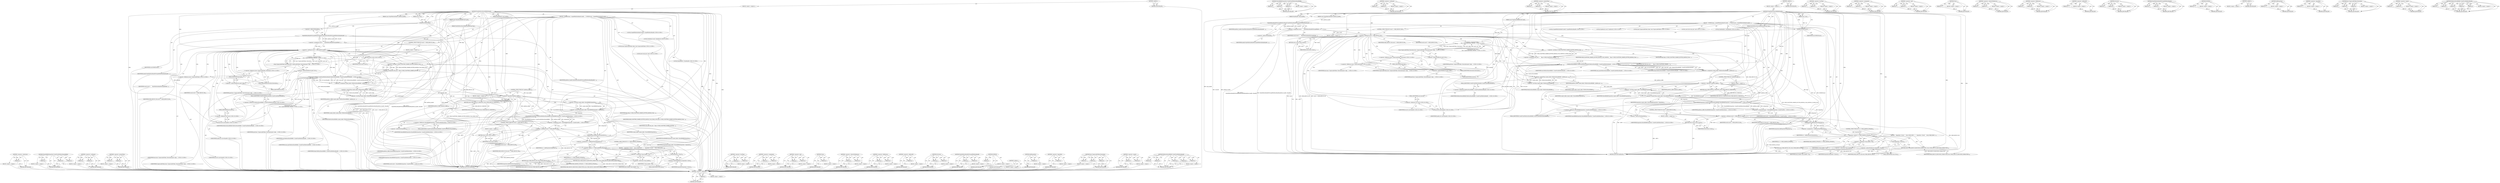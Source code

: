 digraph "PlatformSharedBuffer.CreateFromPlatformHandle" {
vulnerable_247 [label=<(METHOD,&lt;operator&gt;.indirection)>];
vulnerable_248 [label=<(PARAM,p1)>];
vulnerable_249 [label=<(BLOCK,&lt;empty&gt;,&lt;empty&gt;)>];
vulnerable_250 [label=<(METHOD_RETURN,ANY)>];
vulnerable_228 [label=<(METHOD,SharedBufferDispatcher.CreateFromPlatformSharedBuffer)>];
vulnerable_229 [label=<(PARAM,p1)>];
vulnerable_230 [label=<(PARAM,p2)>];
vulnerable_231 [label=<(PARAM,p3)>];
vulnerable_232 [label=<(BLOCK,&lt;empty&gt;,&lt;empty&gt;)>];
vulnerable_233 [label=<(METHOD_RETURN,ANY)>];
vulnerable_175 [label=<(METHOD,&lt;operator&gt;.notEquals)>];
vulnerable_176 [label=<(PARAM,p1)>];
vulnerable_177 [label=<(PARAM,p2)>];
vulnerable_178 [label=<(BLOCK,&lt;empty&gt;,&lt;empty&gt;)>];
vulnerable_179 [label=<(METHOD_RETURN,ANY)>];
vulnerable_201 [label=<(METHOD,&lt;operator&gt;.greaterThan)>];
vulnerable_202 [label=<(PARAM,p1)>];
vulnerable_203 [label=<(PARAM,p2)>];
vulnerable_204 [label=<(BLOCK,&lt;empty&gt;,&lt;empty&gt;)>];
vulnerable_205 [label=<(METHOD_RETURN,ANY)>];
vulnerable_6 [label=<(METHOD,&lt;global&gt;)<SUB>1</SUB>>];
vulnerable_7 [label=<(BLOCK,&lt;empty&gt;,&lt;empty&gt;)<SUB>1</SUB>>];
vulnerable_8 [label=<(METHOD,WrapPlatformSharedBufferHandle)<SUB>1</SUB>>];
vulnerable_9 [label=<(PARAM,const MojoPlatformHandle* platform_handle)<SUB>2</SUB>>];
vulnerable_10 [label=<(PARAM,size_t size)<SUB>3</SUB>>];
vulnerable_11 [label=<(PARAM,const MojoSharedBufferGuid* guid)<SUB>4</SUB>>];
vulnerable_12 [label=<(PARAM,MojoPlatformSharedBufferHandleFlags flags)<SUB>5</SUB>>];
vulnerable_13 [label=<(PARAM,MojoHandle* mojo_handle)<SUB>6</SUB>>];
vulnerable_14 [label=<(BLOCK,{
  DCHECK(size);
  ScopedPlatformHandle handle...,{
  DCHECK(size);
  ScopedPlatformHandle handle...)<SUB>6</SUB>>];
vulnerable_15 [label=<(DCHECK,DCHECK(size))<SUB>7</SUB>>];
vulnerable_16 [label=<(IDENTIFIER,size,DCHECK(size))<SUB>7</SUB>>];
vulnerable_17 [label="<(LOCAL,ScopedPlatformHandle handle: ScopedPlatformHandle)<SUB>8</SUB>>"];
vulnerable_18 [label="<(LOCAL,MojoResult result: MojoResult)<SUB>9</SUB>>"];
vulnerable_19 [label=<(&lt;operator&gt;.assignment,result =
      MojoPlatformHandleToScopedPlatfo...)<SUB>9</SUB>>];
vulnerable_20 [label=<(IDENTIFIER,result,result =
      MojoPlatformHandleToScopedPlatfo...)<SUB>9</SUB>>];
vulnerable_21 [label=<(MojoPlatformHandleToScopedPlatformHandle,MojoPlatformHandleToScopedPlatformHandle(platfo...)<SUB>10</SUB>>];
vulnerable_22 [label=<(IDENTIFIER,platform_handle,MojoPlatformHandleToScopedPlatformHandle(platfo...)<SUB>10</SUB>>];
vulnerable_23 [label=<(&lt;operator&gt;.addressOf,&amp;handle)<SUB>10</SUB>>];
vulnerable_24 [label=<(IDENTIFIER,handle,MojoPlatformHandleToScopedPlatformHandle(platfo...)<SUB>10</SUB>>];
vulnerable_25 [label=<(CONTROL_STRUCTURE,IF,if (result != MOJO_RESULT_OK))<SUB>11</SUB>>];
vulnerable_26 [label=<(&lt;operator&gt;.notEquals,result != MOJO_RESULT_OK)<SUB>11</SUB>>];
vulnerable_27 [label=<(IDENTIFIER,result,result != MOJO_RESULT_OK)<SUB>11</SUB>>];
vulnerable_28 [label=<(IDENTIFIER,MOJO_RESULT_OK,result != MOJO_RESULT_OK)<SUB>11</SUB>>];
vulnerable_29 [label=<(BLOCK,&lt;empty&gt;,&lt;empty&gt;)<SUB>12</SUB>>];
vulnerable_30 [label=<(RETURN,return result;,return result;)<SUB>12</SUB>>];
vulnerable_31 [label=<(IDENTIFIER,result,return result;)<SUB>12</SUB>>];
vulnerable_32 [label="<(LOCAL,base.UnguessableToken token: base.UnguessableToken)<SUB>14</SUB>>"];
vulnerable_33 [label="<(&lt;operator&gt;.assignment,token =
       base::UnguessableToken::Deserial...)<SUB>14</SUB>>"];
vulnerable_34 [label="<(IDENTIFIER,token,token =
       base::UnguessableToken::Deserial...)<SUB>14</SUB>>"];
vulnerable_35 [label="<(base.UnguessableToken.Deserialize,base::UnguessableToken::Deserialize(guid-&gt;high,...)<SUB>15</SUB>>"];
vulnerable_36 [label="<(&lt;operator&gt;.fieldAccess,base::UnguessableToken::Deserialize)<SUB>15</SUB>>"];
vulnerable_37 [label="<(&lt;operator&gt;.fieldAccess,base::UnguessableToken)<SUB>15</SUB>>"];
vulnerable_38 [label="<(IDENTIFIER,base,base::UnguessableToken::Deserialize(guid-&gt;high,...)<SUB>15</SUB>>"];
vulnerable_39 [label="<(IDENTIFIER,UnguessableToken,base::UnguessableToken::Deserialize(guid-&gt;high,...)<SUB>15</SUB>>"];
vulnerable_40 [label=<(FIELD_IDENTIFIER,Deserialize,Deserialize)<SUB>15</SUB>>];
vulnerable_41 [label=<(&lt;operator&gt;.indirectFieldAccess,guid-&gt;high)<SUB>15</SUB>>];
vulnerable_42 [label="<(IDENTIFIER,guid,base::UnguessableToken::Deserialize(guid-&gt;high,...)<SUB>15</SUB>>"];
vulnerable_43 [label=<(FIELD_IDENTIFIER,high,high)<SUB>15</SUB>>];
vulnerable_44 [label=<(&lt;operator&gt;.indirectFieldAccess,guid-&gt;low)<SUB>15</SUB>>];
vulnerable_45 [label="<(IDENTIFIER,guid,base::UnguessableToken::Deserialize(guid-&gt;high,...)<SUB>15</SUB>>"];
vulnerable_46 [label=<(FIELD_IDENTIFIER,low,low)<SUB>15</SUB>>];
vulnerable_47 [label="<(LOCAL,bool read_only: bool)<SUB>16</SUB>>"];
vulnerable_48 [label=<(&lt;operator&gt;.assignment,read_only = flags &amp; MOJO_PLATFORM_SHARED_BUFFER...)<SUB>16</SUB>>];
vulnerable_49 [label=<(IDENTIFIER,read_only,read_only = flags &amp; MOJO_PLATFORM_SHARED_BUFFER...)<SUB>16</SUB>>];
vulnerable_50 [label=<(&lt;operator&gt;.and,flags &amp; MOJO_PLATFORM_SHARED_BUFFER_HANDLE_FLAG...)<SUB>16</SUB>>];
vulnerable_51 [label=<(IDENTIFIER,flags,flags &amp; MOJO_PLATFORM_SHARED_BUFFER_HANDLE_FLAG...)<SUB>16</SUB>>];
vulnerable_52 [label=<(IDENTIFIER,MOJO_PLATFORM_SHARED_BUFFER_HANDLE_FLAG_READ_ONLY,flags &amp; MOJO_PLATFORM_SHARED_BUFFER_HANDLE_FLAG...)<SUB>16</SUB>>];
vulnerable_53 [label=<(&lt;operator&gt;.assignment,scoped_refptr&lt;PlatformSharedBuffer&gt; platform_bu...)<SUB>17</SUB>>];
vulnerable_54 [label=<(&lt;operator&gt;.greaterThan,scoped_refptr&lt;PlatformSharedBuffer&gt; platform_bu...)<SUB>17</SUB>>];
vulnerable_55 [label=<(&lt;operator&gt;.lessThan,scoped_refptr&lt;PlatformSharedBuffer)<SUB>17</SUB>>];
vulnerable_56 [label=<(IDENTIFIER,scoped_refptr,scoped_refptr&lt;PlatformSharedBuffer)<SUB>17</SUB>>];
vulnerable_57 [label=<(IDENTIFIER,PlatformSharedBuffer,scoped_refptr&lt;PlatformSharedBuffer)<SUB>17</SUB>>];
vulnerable_58 [label=<(IDENTIFIER,platform_buffer,scoped_refptr&lt;PlatformSharedBuffer&gt; platform_bu...)<SUB>17</SUB>>];
vulnerable_59 [label="<(PlatformSharedBuffer.CreateFromPlatformHandle,PlatformSharedBuffer::CreateFromPlatformHandle(...)<SUB>18</SUB>>"];
vulnerable_60 [label="<(&lt;operator&gt;.fieldAccess,PlatformSharedBuffer::CreateFromPlatformHandle)<SUB>18</SUB>>"];
vulnerable_61 [label="<(IDENTIFIER,PlatformSharedBuffer,PlatformSharedBuffer::CreateFromPlatformHandle(...)<SUB>18</SUB>>"];
vulnerable_62 [label=<(FIELD_IDENTIFIER,CreateFromPlatformHandle,CreateFromPlatformHandle)<SUB>18</SUB>>];
vulnerable_63 [label="<(IDENTIFIER,size,PlatformSharedBuffer::CreateFromPlatformHandle(...)<SUB>18</SUB>>"];
vulnerable_64 [label="<(IDENTIFIER,read_only,PlatformSharedBuffer::CreateFromPlatformHandle(...)<SUB>18</SUB>>"];
vulnerable_65 [label="<(IDENTIFIER,token,PlatformSharedBuffer::CreateFromPlatformHandle(...)<SUB>18</SUB>>"];
vulnerable_66 [label="<(std.move,std::move(handle))<SUB>19</SUB>>"];
vulnerable_67 [label="<(&lt;operator&gt;.fieldAccess,std::move)<SUB>19</SUB>>"];
vulnerable_68 [label="<(IDENTIFIER,std,std::move(handle))<SUB>19</SUB>>"];
vulnerable_69 [label=<(FIELD_IDENTIFIER,move,move)<SUB>19</SUB>>];
vulnerable_70 [label="<(IDENTIFIER,handle,std::move(handle))<SUB>19</SUB>>"];
vulnerable_71 [label=<(CONTROL_STRUCTURE,IF,if (!platform_buffer))<SUB>20</SUB>>];
vulnerable_72 [label=<(&lt;operator&gt;.logicalNot,!platform_buffer)<SUB>20</SUB>>];
vulnerable_73 [label=<(IDENTIFIER,platform_buffer,!platform_buffer)<SUB>20</SUB>>];
vulnerable_74 [label=<(BLOCK,&lt;empty&gt;,&lt;empty&gt;)<SUB>21</SUB>>];
vulnerable_75 [label=<(RETURN,return MOJO_RESULT_UNKNOWN;,return MOJO_RESULT_UNKNOWN;)<SUB>21</SUB>>];
vulnerable_76 [label=<(IDENTIFIER,MOJO_RESULT_UNKNOWN,return MOJO_RESULT_UNKNOWN;)<SUB>21</SUB>>];
vulnerable_77 [label=<(&lt;operator&gt;.greaterThan,scoped_refptr&lt;SharedBufferDispatcher&gt; dispatcher)<SUB>23</SUB>>];
vulnerable_78 [label=<(&lt;operator&gt;.lessThan,scoped_refptr&lt;SharedBufferDispatcher)<SUB>23</SUB>>];
vulnerable_79 [label=<(IDENTIFIER,scoped_refptr,scoped_refptr&lt;SharedBufferDispatcher)<SUB>23</SUB>>];
vulnerable_80 [label=<(IDENTIFIER,SharedBufferDispatcher,scoped_refptr&lt;SharedBufferDispatcher)<SUB>23</SUB>>];
vulnerable_81 [label=<(IDENTIFIER,dispatcher,scoped_refptr&lt;SharedBufferDispatcher&gt; dispatcher)<SUB>23</SUB>>];
vulnerable_82 [label="<(&lt;operator&gt;.assignment,result = SharedBufferDispatcher::CreateFromPlat...)<SUB>24</SUB>>"];
vulnerable_83 [label="<(IDENTIFIER,result,result = SharedBufferDispatcher::CreateFromPlat...)<SUB>24</SUB>>"];
vulnerable_84 [label="<(SharedBufferDispatcher.CreateFromPlatformSharedBuffer,SharedBufferDispatcher::CreateFromPlatformShare...)<SUB>24</SUB>>"];
vulnerable_85 [label="<(&lt;operator&gt;.fieldAccess,SharedBufferDispatcher::CreateFromPlatformShare...)<SUB>24</SUB>>"];
vulnerable_86 [label="<(IDENTIFIER,SharedBufferDispatcher,SharedBufferDispatcher::CreateFromPlatformShare...)<SUB>24</SUB>>"];
vulnerable_87 [label=<(FIELD_IDENTIFIER,CreateFromPlatformSharedBuffer,CreateFromPlatformSharedBuffer)<SUB>24</SUB>>];
vulnerable_88 [label="<(IDENTIFIER,platform_buffer,SharedBufferDispatcher::CreateFromPlatformShare...)<SUB>25</SUB>>"];
vulnerable_89 [label=<(&lt;operator&gt;.addressOf,&amp;dispatcher)<SUB>25</SUB>>];
vulnerable_90 [label="<(IDENTIFIER,dispatcher,SharedBufferDispatcher::CreateFromPlatformShare...)<SUB>25</SUB>>"];
vulnerable_91 [label=<(CONTROL_STRUCTURE,IF,if (result != MOJO_RESULT_OK))<SUB>26</SUB>>];
vulnerable_92 [label=<(&lt;operator&gt;.notEquals,result != MOJO_RESULT_OK)<SUB>26</SUB>>];
vulnerable_93 [label=<(IDENTIFIER,result,result != MOJO_RESULT_OK)<SUB>26</SUB>>];
vulnerable_94 [label=<(IDENTIFIER,MOJO_RESULT_OK,result != MOJO_RESULT_OK)<SUB>26</SUB>>];
vulnerable_95 [label=<(BLOCK,&lt;empty&gt;,&lt;empty&gt;)<SUB>27</SUB>>];
vulnerable_96 [label=<(RETURN,return result;,return result;)<SUB>27</SUB>>];
vulnerable_97 [label=<(IDENTIFIER,result,return result;)<SUB>27</SUB>>];
vulnerable_98 [label="<(LOCAL,MojoHandle h: MojoHandle)<SUB>29</SUB>>"];
vulnerable_99 [label=<(&lt;operator&gt;.assignment,h = AddDispatcher(dispatcher))<SUB>29</SUB>>];
vulnerable_100 [label=<(IDENTIFIER,h,h = AddDispatcher(dispatcher))<SUB>29</SUB>>];
vulnerable_101 [label=<(AddDispatcher,AddDispatcher(dispatcher))<SUB>29</SUB>>];
vulnerable_102 [label=<(IDENTIFIER,dispatcher,AddDispatcher(dispatcher))<SUB>29</SUB>>];
vulnerable_103 [label=<(CONTROL_STRUCTURE,IF,if (h == MOJO_HANDLE_INVALID))<SUB>30</SUB>>];
vulnerable_104 [label=<(&lt;operator&gt;.equals,h == MOJO_HANDLE_INVALID)<SUB>30</SUB>>];
vulnerable_105 [label=<(IDENTIFIER,h,h == MOJO_HANDLE_INVALID)<SUB>30</SUB>>];
vulnerable_106 [label=<(IDENTIFIER,MOJO_HANDLE_INVALID,h == MOJO_HANDLE_INVALID)<SUB>30</SUB>>];
vulnerable_107 [label=<(BLOCK,{
    dispatcher-&gt;Close();
    return MOJO_RESU...,{
    dispatcher-&gt;Close();
    return MOJO_RESU...)<SUB>30</SUB>>];
vulnerable_108 [label=<(Close,dispatcher-&gt;Close())<SUB>31</SUB>>];
vulnerable_109 [label=<(&lt;operator&gt;.indirectFieldAccess,dispatcher-&gt;Close)<SUB>31</SUB>>];
vulnerable_110 [label=<(IDENTIFIER,dispatcher,dispatcher-&gt;Close())<SUB>31</SUB>>];
vulnerable_111 [label=<(FIELD_IDENTIFIER,Close,Close)<SUB>31</SUB>>];
vulnerable_112 [label=<(RETURN,return MOJO_RESULT_RESOURCE_EXHAUSTED;,return MOJO_RESULT_RESOURCE_EXHAUSTED;)<SUB>32</SUB>>];
vulnerable_113 [label=<(IDENTIFIER,MOJO_RESULT_RESOURCE_EXHAUSTED,return MOJO_RESULT_RESOURCE_EXHAUSTED;)<SUB>32</SUB>>];
vulnerable_114 [label=<(&lt;operator&gt;.assignment,*mojo_handle = h)<SUB>35</SUB>>];
vulnerable_115 [label=<(&lt;operator&gt;.indirection,*mojo_handle)<SUB>35</SUB>>];
vulnerable_116 [label=<(IDENTIFIER,mojo_handle,*mojo_handle = h)<SUB>35</SUB>>];
vulnerable_117 [label=<(IDENTIFIER,h,*mojo_handle = h)<SUB>35</SUB>>];
vulnerable_118 [label=<(RETURN,return MOJO_RESULT_OK;,return MOJO_RESULT_OK;)<SUB>36</SUB>>];
vulnerable_119 [label=<(IDENTIFIER,MOJO_RESULT_OK,return MOJO_RESULT_OK;)<SUB>36</SUB>>];
vulnerable_120 [label=<(METHOD_RETURN,MojoResult)<SUB>1</SUB>>];
vulnerable_122 [label=<(METHOD_RETURN,ANY)<SUB>1</SUB>>];
vulnerable_206 [label=<(METHOD,&lt;operator&gt;.lessThan)>];
vulnerable_207 [label=<(PARAM,p1)>];
vulnerable_208 [label=<(PARAM,p2)>];
vulnerable_209 [label=<(BLOCK,&lt;empty&gt;,&lt;empty&gt;)>];
vulnerable_210 [label=<(METHOD_RETURN,ANY)>];
vulnerable_161 [label=<(METHOD,&lt;operator&gt;.assignment)>];
vulnerable_162 [label=<(PARAM,p1)>];
vulnerable_163 [label=<(PARAM,p2)>];
vulnerable_164 [label=<(BLOCK,&lt;empty&gt;,&lt;empty&gt;)>];
vulnerable_165 [label=<(METHOD_RETURN,ANY)>];
vulnerable_196 [label=<(METHOD,&lt;operator&gt;.and)>];
vulnerable_197 [label=<(PARAM,p1)>];
vulnerable_198 [label=<(PARAM,p2)>];
vulnerable_199 [label=<(BLOCK,&lt;empty&gt;,&lt;empty&gt;)>];
vulnerable_200 [label=<(METHOD_RETURN,ANY)>];
vulnerable_243 [label=<(METHOD,Close)>];
vulnerable_244 [label=<(PARAM,p1)>];
vulnerable_245 [label=<(BLOCK,&lt;empty&gt;,&lt;empty&gt;)>];
vulnerable_246 [label=<(METHOD_RETURN,ANY)>];
vulnerable_191 [label=<(METHOD,&lt;operator&gt;.indirectFieldAccess)>];
vulnerable_192 [label=<(PARAM,p1)>];
vulnerable_193 [label=<(PARAM,p2)>];
vulnerable_194 [label=<(BLOCK,&lt;empty&gt;,&lt;empty&gt;)>];
vulnerable_195 [label=<(METHOD_RETURN,ANY)>];
vulnerable_186 [label=<(METHOD,&lt;operator&gt;.fieldAccess)>];
vulnerable_187 [label=<(PARAM,p1)>];
vulnerable_188 [label=<(PARAM,p2)>];
vulnerable_189 [label=<(BLOCK,&lt;empty&gt;,&lt;empty&gt;)>];
vulnerable_190 [label=<(METHOD_RETURN,ANY)>];
vulnerable_171 [label=<(METHOD,&lt;operator&gt;.addressOf)>];
vulnerable_172 [label=<(PARAM,p1)>];
vulnerable_173 [label=<(BLOCK,&lt;empty&gt;,&lt;empty&gt;)>];
vulnerable_174 [label=<(METHOD_RETURN,ANY)>];
vulnerable_219 [label=<(METHOD,std.move)>];
vulnerable_220 [label=<(PARAM,p1)>];
vulnerable_221 [label=<(PARAM,p2)>];
vulnerable_222 [label=<(BLOCK,&lt;empty&gt;,&lt;empty&gt;)>];
vulnerable_223 [label=<(METHOD_RETURN,ANY)>];
vulnerable_166 [label=<(METHOD,MojoPlatformHandleToScopedPlatformHandle)>];
vulnerable_167 [label=<(PARAM,p1)>];
vulnerable_168 [label=<(PARAM,p2)>];
vulnerable_169 [label=<(BLOCK,&lt;empty&gt;,&lt;empty&gt;)>];
vulnerable_170 [label=<(METHOD_RETURN,ANY)>];
vulnerable_157 [label=<(METHOD,DCHECK)>];
vulnerable_158 [label=<(PARAM,p1)>];
vulnerable_159 [label=<(BLOCK,&lt;empty&gt;,&lt;empty&gt;)>];
vulnerable_160 [label=<(METHOD_RETURN,ANY)>];
vulnerable_151 [label=<(METHOD,&lt;global&gt;)<SUB>1</SUB>>];
vulnerable_152 [label=<(BLOCK,&lt;empty&gt;,&lt;empty&gt;)>];
vulnerable_153 [label=<(METHOD_RETURN,ANY)>];
vulnerable_234 [label=<(METHOD,AddDispatcher)>];
vulnerable_235 [label=<(PARAM,p1)>];
vulnerable_236 [label=<(BLOCK,&lt;empty&gt;,&lt;empty&gt;)>];
vulnerable_237 [label=<(METHOD_RETURN,ANY)>];
vulnerable_224 [label=<(METHOD,&lt;operator&gt;.logicalNot)>];
vulnerable_225 [label=<(PARAM,p1)>];
vulnerable_226 [label=<(BLOCK,&lt;empty&gt;,&lt;empty&gt;)>];
vulnerable_227 [label=<(METHOD_RETURN,ANY)>];
vulnerable_180 [label=<(METHOD,base.UnguessableToken.Deserialize)>];
vulnerable_181 [label=<(PARAM,p1)>];
vulnerable_182 [label=<(PARAM,p2)>];
vulnerable_183 [label=<(PARAM,p3)>];
vulnerable_184 [label=<(BLOCK,&lt;empty&gt;,&lt;empty&gt;)>];
vulnerable_185 [label=<(METHOD_RETURN,ANY)>];
vulnerable_238 [label=<(METHOD,&lt;operator&gt;.equals)>];
vulnerable_239 [label=<(PARAM,p1)>];
vulnerable_240 [label=<(PARAM,p2)>];
vulnerable_241 [label=<(BLOCK,&lt;empty&gt;,&lt;empty&gt;)>];
vulnerable_242 [label=<(METHOD_RETURN,ANY)>];
vulnerable_211 [label=<(METHOD,PlatformSharedBuffer.CreateFromPlatformHandle)>];
vulnerable_212 [label=<(PARAM,p1)>];
vulnerable_213 [label=<(PARAM,p2)>];
vulnerable_214 [label=<(PARAM,p3)>];
vulnerable_215 [label=<(PARAM,p4)>];
vulnerable_216 [label=<(PARAM,p5)>];
vulnerable_217 [label=<(BLOCK,&lt;empty&gt;,&lt;empty&gt;)>];
vulnerable_218 [label=<(METHOD_RETURN,ANY)>];
fixed_247 [label=<(METHOD,&lt;operator&gt;.indirection)>];
fixed_248 [label=<(PARAM,p1)>];
fixed_249 [label=<(BLOCK,&lt;empty&gt;,&lt;empty&gt;)>];
fixed_250 [label=<(METHOD_RETURN,ANY)>];
fixed_228 [label=<(METHOD,SharedBufferDispatcher.CreateFromPlatformSharedBuffer)>];
fixed_229 [label=<(PARAM,p1)>];
fixed_230 [label=<(PARAM,p2)>];
fixed_231 [label=<(PARAM,p3)>];
fixed_232 [label=<(BLOCK,&lt;empty&gt;,&lt;empty&gt;)>];
fixed_233 [label=<(METHOD_RETURN,ANY)>];
fixed_175 [label=<(METHOD,&lt;operator&gt;.notEquals)>];
fixed_176 [label=<(PARAM,p1)>];
fixed_177 [label=<(PARAM,p2)>];
fixed_178 [label=<(BLOCK,&lt;empty&gt;,&lt;empty&gt;)>];
fixed_179 [label=<(METHOD_RETURN,ANY)>];
fixed_201 [label=<(METHOD,&lt;operator&gt;.greaterThan)>];
fixed_202 [label=<(PARAM,p1)>];
fixed_203 [label=<(PARAM,p2)>];
fixed_204 [label=<(BLOCK,&lt;empty&gt;,&lt;empty&gt;)>];
fixed_205 [label=<(METHOD_RETURN,ANY)>];
fixed_6 [label=<(METHOD,&lt;global&gt;)<SUB>1</SUB>>];
fixed_7 [label=<(BLOCK,&lt;empty&gt;,&lt;empty&gt;)<SUB>1</SUB>>];
fixed_8 [label=<(METHOD,WrapPlatformSharedBufferHandle)<SUB>1</SUB>>];
fixed_9 [label=<(PARAM,const MojoPlatformHandle* platform_handle)<SUB>2</SUB>>];
fixed_10 [label=<(PARAM,size_t size)<SUB>3</SUB>>];
fixed_11 [label=<(PARAM,const MojoSharedBufferGuid* guid)<SUB>4</SUB>>];
fixed_12 [label=<(PARAM,MojoPlatformSharedBufferHandleFlags flags)<SUB>5</SUB>>];
fixed_13 [label=<(PARAM,MojoHandle* mojo_handle)<SUB>6</SUB>>];
fixed_14 [label=<(BLOCK,{
  DCHECK(size);
  ScopedPlatformHandle handle...,{
  DCHECK(size);
  ScopedPlatformHandle handle...)<SUB>6</SUB>>];
fixed_15 [label=<(DCHECK,DCHECK(size))<SUB>7</SUB>>];
fixed_16 [label=<(IDENTIFIER,size,DCHECK(size))<SUB>7</SUB>>];
fixed_17 [label="<(LOCAL,ScopedPlatformHandle handle: ScopedPlatformHandle)<SUB>8</SUB>>"];
fixed_18 [label="<(LOCAL,MojoResult result: MojoResult)<SUB>9</SUB>>"];
fixed_19 [label=<(&lt;operator&gt;.assignment,result =
      MojoPlatformHandleToScopedPlatfo...)<SUB>9</SUB>>];
fixed_20 [label=<(IDENTIFIER,result,result =
      MojoPlatformHandleToScopedPlatfo...)<SUB>9</SUB>>];
fixed_21 [label=<(MojoPlatformHandleToScopedPlatformHandle,MojoPlatformHandleToScopedPlatformHandle(platfo...)<SUB>10</SUB>>];
fixed_22 [label=<(IDENTIFIER,platform_handle,MojoPlatformHandleToScopedPlatformHandle(platfo...)<SUB>10</SUB>>];
fixed_23 [label=<(&lt;operator&gt;.addressOf,&amp;handle)<SUB>10</SUB>>];
fixed_24 [label=<(IDENTIFIER,handle,MojoPlatformHandleToScopedPlatformHandle(platfo...)<SUB>10</SUB>>];
fixed_25 [label=<(CONTROL_STRUCTURE,IF,if (result != MOJO_RESULT_OK))<SUB>11</SUB>>];
fixed_26 [label=<(&lt;operator&gt;.notEquals,result != MOJO_RESULT_OK)<SUB>11</SUB>>];
fixed_27 [label=<(IDENTIFIER,result,result != MOJO_RESULT_OK)<SUB>11</SUB>>];
fixed_28 [label=<(IDENTIFIER,MOJO_RESULT_OK,result != MOJO_RESULT_OK)<SUB>11</SUB>>];
fixed_29 [label=<(BLOCK,&lt;empty&gt;,&lt;empty&gt;)<SUB>12</SUB>>];
fixed_30 [label=<(RETURN,return result;,return result;)<SUB>12</SUB>>];
fixed_31 [label=<(IDENTIFIER,result,return result;)<SUB>12</SUB>>];
fixed_32 [label="<(LOCAL,base.UnguessableToken token: base.UnguessableToken)<SUB>14</SUB>>"];
fixed_33 [label="<(&lt;operator&gt;.assignment,token =
       base::UnguessableToken::Deserial...)<SUB>14</SUB>>"];
fixed_34 [label="<(IDENTIFIER,token,token =
       base::UnguessableToken::Deserial...)<SUB>14</SUB>>"];
fixed_35 [label="<(base.UnguessableToken.Deserialize,base::UnguessableToken::Deserialize(guid-&gt;high,...)<SUB>15</SUB>>"];
fixed_36 [label="<(&lt;operator&gt;.fieldAccess,base::UnguessableToken::Deserialize)<SUB>15</SUB>>"];
fixed_37 [label="<(&lt;operator&gt;.fieldAccess,base::UnguessableToken)<SUB>15</SUB>>"];
fixed_38 [label="<(IDENTIFIER,base,base::UnguessableToken::Deserialize(guid-&gt;high,...)<SUB>15</SUB>>"];
fixed_39 [label="<(IDENTIFIER,UnguessableToken,base::UnguessableToken::Deserialize(guid-&gt;high,...)<SUB>15</SUB>>"];
fixed_40 [label=<(FIELD_IDENTIFIER,Deserialize,Deserialize)<SUB>15</SUB>>];
fixed_41 [label=<(&lt;operator&gt;.indirectFieldAccess,guid-&gt;high)<SUB>15</SUB>>];
fixed_42 [label="<(IDENTIFIER,guid,base::UnguessableToken::Deserialize(guid-&gt;high,...)<SUB>15</SUB>>"];
fixed_43 [label=<(FIELD_IDENTIFIER,high,high)<SUB>15</SUB>>];
fixed_44 [label=<(&lt;operator&gt;.indirectFieldAccess,guid-&gt;low)<SUB>15</SUB>>];
fixed_45 [label="<(IDENTIFIER,guid,base::UnguessableToken::Deserialize(guid-&gt;high,...)<SUB>15</SUB>>"];
fixed_46 [label=<(FIELD_IDENTIFIER,low,low)<SUB>15</SUB>>];
fixed_47 [label="<(LOCAL,const bool read_only: bool)<SUB>16</SUB>>"];
fixed_48 [label=<(&lt;operator&gt;.assignment,read_only =
      flags &amp; MOJO_PLATFORM_SHARED_...)<SUB>16</SUB>>];
fixed_49 [label=<(IDENTIFIER,read_only,read_only =
      flags &amp; MOJO_PLATFORM_SHARED_...)<SUB>16</SUB>>];
fixed_50 [label=<(&lt;operator&gt;.and,flags &amp; MOJO_PLATFORM_SHARED_BUFFER_HANDLE_FLAG...)<SUB>17</SUB>>];
fixed_51 [label=<(IDENTIFIER,flags,flags &amp; MOJO_PLATFORM_SHARED_BUFFER_HANDLE_FLAG...)<SUB>17</SUB>>];
fixed_52 [label=<(IDENTIFIER,MOJO_PLATFORM_SHARED_BUFFER_HANDLE_FLAG_HANDLE_...,flags &amp; MOJO_PLATFORM_SHARED_BUFFER_HANDLE_FLAG...)<SUB>17</SUB>>];
fixed_53 [label=<(&lt;operator&gt;.assignment,scoped_refptr&lt;PlatformSharedBuffer&gt; platform_bu...)<SUB>18</SUB>>];
fixed_54 [label=<(&lt;operator&gt;.greaterThan,scoped_refptr&lt;PlatformSharedBuffer&gt; platform_bu...)<SUB>18</SUB>>];
fixed_55 [label=<(&lt;operator&gt;.lessThan,scoped_refptr&lt;PlatformSharedBuffer)<SUB>18</SUB>>];
fixed_56 [label=<(IDENTIFIER,scoped_refptr,scoped_refptr&lt;PlatformSharedBuffer)<SUB>18</SUB>>];
fixed_57 [label=<(IDENTIFIER,PlatformSharedBuffer,scoped_refptr&lt;PlatformSharedBuffer)<SUB>18</SUB>>];
fixed_58 [label=<(IDENTIFIER,platform_buffer,scoped_refptr&lt;PlatformSharedBuffer&gt; platform_bu...)<SUB>18</SUB>>];
fixed_59 [label="<(PlatformSharedBuffer.CreateFromPlatformHandle,PlatformSharedBuffer::CreateFromPlatformHandle(...)<SUB>19</SUB>>"];
fixed_60 [label="<(&lt;operator&gt;.fieldAccess,PlatformSharedBuffer::CreateFromPlatformHandle)<SUB>19</SUB>>"];
fixed_61 [label="<(IDENTIFIER,PlatformSharedBuffer,PlatformSharedBuffer::CreateFromPlatformHandle(...)<SUB>19</SUB>>"];
fixed_62 [label=<(FIELD_IDENTIFIER,CreateFromPlatformHandle,CreateFromPlatformHandle)<SUB>19</SUB>>];
fixed_63 [label="<(IDENTIFIER,size,PlatformSharedBuffer::CreateFromPlatformHandle(...)<SUB>19</SUB>>"];
fixed_64 [label="<(IDENTIFIER,read_only,PlatformSharedBuffer::CreateFromPlatformHandle(...)<SUB>19</SUB>>"];
fixed_65 [label="<(IDENTIFIER,token,PlatformSharedBuffer::CreateFromPlatformHandle(...)<SUB>19</SUB>>"];
fixed_66 [label="<(std.move,std::move(handle))<SUB>20</SUB>>"];
fixed_67 [label="<(&lt;operator&gt;.fieldAccess,std::move)<SUB>20</SUB>>"];
fixed_68 [label="<(IDENTIFIER,std,std::move(handle))<SUB>20</SUB>>"];
fixed_69 [label=<(FIELD_IDENTIFIER,move,move)<SUB>20</SUB>>];
fixed_70 [label="<(IDENTIFIER,handle,std::move(handle))<SUB>20</SUB>>"];
fixed_71 [label=<(CONTROL_STRUCTURE,IF,if (!platform_buffer))<SUB>21</SUB>>];
fixed_72 [label=<(&lt;operator&gt;.logicalNot,!platform_buffer)<SUB>21</SUB>>];
fixed_73 [label=<(IDENTIFIER,platform_buffer,!platform_buffer)<SUB>21</SUB>>];
fixed_74 [label=<(BLOCK,&lt;empty&gt;,&lt;empty&gt;)<SUB>22</SUB>>];
fixed_75 [label=<(RETURN,return MOJO_RESULT_UNKNOWN;,return MOJO_RESULT_UNKNOWN;)<SUB>22</SUB>>];
fixed_76 [label=<(IDENTIFIER,MOJO_RESULT_UNKNOWN,return MOJO_RESULT_UNKNOWN;)<SUB>22</SUB>>];
fixed_77 [label=<(&lt;operator&gt;.greaterThan,scoped_refptr&lt;SharedBufferDispatcher&gt; dispatcher)<SUB>24</SUB>>];
fixed_78 [label=<(&lt;operator&gt;.lessThan,scoped_refptr&lt;SharedBufferDispatcher)<SUB>24</SUB>>];
fixed_79 [label=<(IDENTIFIER,scoped_refptr,scoped_refptr&lt;SharedBufferDispatcher)<SUB>24</SUB>>];
fixed_80 [label=<(IDENTIFIER,SharedBufferDispatcher,scoped_refptr&lt;SharedBufferDispatcher)<SUB>24</SUB>>];
fixed_81 [label=<(IDENTIFIER,dispatcher,scoped_refptr&lt;SharedBufferDispatcher&gt; dispatcher)<SUB>24</SUB>>];
fixed_82 [label="<(&lt;operator&gt;.assignment,result = SharedBufferDispatcher::CreateFromPlat...)<SUB>25</SUB>>"];
fixed_83 [label="<(IDENTIFIER,result,result = SharedBufferDispatcher::CreateFromPlat...)<SUB>25</SUB>>"];
fixed_84 [label="<(SharedBufferDispatcher.CreateFromPlatformSharedBuffer,SharedBufferDispatcher::CreateFromPlatformShare...)<SUB>25</SUB>>"];
fixed_85 [label="<(&lt;operator&gt;.fieldAccess,SharedBufferDispatcher::CreateFromPlatformShare...)<SUB>25</SUB>>"];
fixed_86 [label="<(IDENTIFIER,SharedBufferDispatcher,SharedBufferDispatcher::CreateFromPlatformShare...)<SUB>25</SUB>>"];
fixed_87 [label=<(FIELD_IDENTIFIER,CreateFromPlatformSharedBuffer,CreateFromPlatformSharedBuffer)<SUB>25</SUB>>];
fixed_88 [label="<(IDENTIFIER,platform_buffer,SharedBufferDispatcher::CreateFromPlatformShare...)<SUB>26</SUB>>"];
fixed_89 [label=<(&lt;operator&gt;.addressOf,&amp;dispatcher)<SUB>26</SUB>>];
fixed_90 [label="<(IDENTIFIER,dispatcher,SharedBufferDispatcher::CreateFromPlatformShare...)<SUB>26</SUB>>"];
fixed_91 [label=<(CONTROL_STRUCTURE,IF,if (result != MOJO_RESULT_OK))<SUB>27</SUB>>];
fixed_92 [label=<(&lt;operator&gt;.notEquals,result != MOJO_RESULT_OK)<SUB>27</SUB>>];
fixed_93 [label=<(IDENTIFIER,result,result != MOJO_RESULT_OK)<SUB>27</SUB>>];
fixed_94 [label=<(IDENTIFIER,MOJO_RESULT_OK,result != MOJO_RESULT_OK)<SUB>27</SUB>>];
fixed_95 [label=<(BLOCK,&lt;empty&gt;,&lt;empty&gt;)<SUB>28</SUB>>];
fixed_96 [label=<(RETURN,return result;,return result;)<SUB>28</SUB>>];
fixed_97 [label=<(IDENTIFIER,result,return result;)<SUB>28</SUB>>];
fixed_98 [label="<(LOCAL,MojoHandle h: MojoHandle)<SUB>30</SUB>>"];
fixed_99 [label=<(&lt;operator&gt;.assignment,h = AddDispatcher(dispatcher))<SUB>30</SUB>>];
fixed_100 [label=<(IDENTIFIER,h,h = AddDispatcher(dispatcher))<SUB>30</SUB>>];
fixed_101 [label=<(AddDispatcher,AddDispatcher(dispatcher))<SUB>30</SUB>>];
fixed_102 [label=<(IDENTIFIER,dispatcher,AddDispatcher(dispatcher))<SUB>30</SUB>>];
fixed_103 [label=<(CONTROL_STRUCTURE,IF,if (h == MOJO_HANDLE_INVALID))<SUB>31</SUB>>];
fixed_104 [label=<(&lt;operator&gt;.equals,h == MOJO_HANDLE_INVALID)<SUB>31</SUB>>];
fixed_105 [label=<(IDENTIFIER,h,h == MOJO_HANDLE_INVALID)<SUB>31</SUB>>];
fixed_106 [label=<(IDENTIFIER,MOJO_HANDLE_INVALID,h == MOJO_HANDLE_INVALID)<SUB>31</SUB>>];
fixed_107 [label=<(BLOCK,{
    dispatcher-&gt;Close();
    return MOJO_RESU...,{
    dispatcher-&gt;Close();
    return MOJO_RESU...)<SUB>31</SUB>>];
fixed_108 [label=<(Close,dispatcher-&gt;Close())<SUB>32</SUB>>];
fixed_109 [label=<(&lt;operator&gt;.indirectFieldAccess,dispatcher-&gt;Close)<SUB>32</SUB>>];
fixed_110 [label=<(IDENTIFIER,dispatcher,dispatcher-&gt;Close())<SUB>32</SUB>>];
fixed_111 [label=<(FIELD_IDENTIFIER,Close,Close)<SUB>32</SUB>>];
fixed_112 [label=<(RETURN,return MOJO_RESULT_RESOURCE_EXHAUSTED;,return MOJO_RESULT_RESOURCE_EXHAUSTED;)<SUB>33</SUB>>];
fixed_113 [label=<(IDENTIFIER,MOJO_RESULT_RESOURCE_EXHAUSTED,return MOJO_RESULT_RESOURCE_EXHAUSTED;)<SUB>33</SUB>>];
fixed_114 [label=<(&lt;operator&gt;.assignment,*mojo_handle = h)<SUB>36</SUB>>];
fixed_115 [label=<(&lt;operator&gt;.indirection,*mojo_handle)<SUB>36</SUB>>];
fixed_116 [label=<(IDENTIFIER,mojo_handle,*mojo_handle = h)<SUB>36</SUB>>];
fixed_117 [label=<(IDENTIFIER,h,*mojo_handle = h)<SUB>36</SUB>>];
fixed_118 [label=<(RETURN,return MOJO_RESULT_OK;,return MOJO_RESULT_OK;)<SUB>37</SUB>>];
fixed_119 [label=<(IDENTIFIER,MOJO_RESULT_OK,return MOJO_RESULT_OK;)<SUB>37</SUB>>];
fixed_120 [label=<(METHOD_RETURN,MojoResult)<SUB>1</SUB>>];
fixed_122 [label=<(METHOD_RETURN,ANY)<SUB>1</SUB>>];
fixed_206 [label=<(METHOD,&lt;operator&gt;.lessThan)>];
fixed_207 [label=<(PARAM,p1)>];
fixed_208 [label=<(PARAM,p2)>];
fixed_209 [label=<(BLOCK,&lt;empty&gt;,&lt;empty&gt;)>];
fixed_210 [label=<(METHOD_RETURN,ANY)>];
fixed_161 [label=<(METHOD,&lt;operator&gt;.assignment)>];
fixed_162 [label=<(PARAM,p1)>];
fixed_163 [label=<(PARAM,p2)>];
fixed_164 [label=<(BLOCK,&lt;empty&gt;,&lt;empty&gt;)>];
fixed_165 [label=<(METHOD_RETURN,ANY)>];
fixed_196 [label=<(METHOD,&lt;operator&gt;.and)>];
fixed_197 [label=<(PARAM,p1)>];
fixed_198 [label=<(PARAM,p2)>];
fixed_199 [label=<(BLOCK,&lt;empty&gt;,&lt;empty&gt;)>];
fixed_200 [label=<(METHOD_RETURN,ANY)>];
fixed_243 [label=<(METHOD,Close)>];
fixed_244 [label=<(PARAM,p1)>];
fixed_245 [label=<(BLOCK,&lt;empty&gt;,&lt;empty&gt;)>];
fixed_246 [label=<(METHOD_RETURN,ANY)>];
fixed_191 [label=<(METHOD,&lt;operator&gt;.indirectFieldAccess)>];
fixed_192 [label=<(PARAM,p1)>];
fixed_193 [label=<(PARAM,p2)>];
fixed_194 [label=<(BLOCK,&lt;empty&gt;,&lt;empty&gt;)>];
fixed_195 [label=<(METHOD_RETURN,ANY)>];
fixed_186 [label=<(METHOD,&lt;operator&gt;.fieldAccess)>];
fixed_187 [label=<(PARAM,p1)>];
fixed_188 [label=<(PARAM,p2)>];
fixed_189 [label=<(BLOCK,&lt;empty&gt;,&lt;empty&gt;)>];
fixed_190 [label=<(METHOD_RETURN,ANY)>];
fixed_171 [label=<(METHOD,&lt;operator&gt;.addressOf)>];
fixed_172 [label=<(PARAM,p1)>];
fixed_173 [label=<(BLOCK,&lt;empty&gt;,&lt;empty&gt;)>];
fixed_174 [label=<(METHOD_RETURN,ANY)>];
fixed_219 [label=<(METHOD,std.move)>];
fixed_220 [label=<(PARAM,p1)>];
fixed_221 [label=<(PARAM,p2)>];
fixed_222 [label=<(BLOCK,&lt;empty&gt;,&lt;empty&gt;)>];
fixed_223 [label=<(METHOD_RETURN,ANY)>];
fixed_166 [label=<(METHOD,MojoPlatformHandleToScopedPlatformHandle)>];
fixed_167 [label=<(PARAM,p1)>];
fixed_168 [label=<(PARAM,p2)>];
fixed_169 [label=<(BLOCK,&lt;empty&gt;,&lt;empty&gt;)>];
fixed_170 [label=<(METHOD_RETURN,ANY)>];
fixed_157 [label=<(METHOD,DCHECK)>];
fixed_158 [label=<(PARAM,p1)>];
fixed_159 [label=<(BLOCK,&lt;empty&gt;,&lt;empty&gt;)>];
fixed_160 [label=<(METHOD_RETURN,ANY)>];
fixed_151 [label=<(METHOD,&lt;global&gt;)<SUB>1</SUB>>];
fixed_152 [label=<(BLOCK,&lt;empty&gt;,&lt;empty&gt;)>];
fixed_153 [label=<(METHOD_RETURN,ANY)>];
fixed_234 [label=<(METHOD,AddDispatcher)>];
fixed_235 [label=<(PARAM,p1)>];
fixed_236 [label=<(BLOCK,&lt;empty&gt;,&lt;empty&gt;)>];
fixed_237 [label=<(METHOD_RETURN,ANY)>];
fixed_224 [label=<(METHOD,&lt;operator&gt;.logicalNot)>];
fixed_225 [label=<(PARAM,p1)>];
fixed_226 [label=<(BLOCK,&lt;empty&gt;,&lt;empty&gt;)>];
fixed_227 [label=<(METHOD_RETURN,ANY)>];
fixed_180 [label=<(METHOD,base.UnguessableToken.Deserialize)>];
fixed_181 [label=<(PARAM,p1)>];
fixed_182 [label=<(PARAM,p2)>];
fixed_183 [label=<(PARAM,p3)>];
fixed_184 [label=<(BLOCK,&lt;empty&gt;,&lt;empty&gt;)>];
fixed_185 [label=<(METHOD_RETURN,ANY)>];
fixed_238 [label=<(METHOD,&lt;operator&gt;.equals)>];
fixed_239 [label=<(PARAM,p1)>];
fixed_240 [label=<(PARAM,p2)>];
fixed_241 [label=<(BLOCK,&lt;empty&gt;,&lt;empty&gt;)>];
fixed_242 [label=<(METHOD_RETURN,ANY)>];
fixed_211 [label=<(METHOD,PlatformSharedBuffer.CreateFromPlatformHandle)>];
fixed_212 [label=<(PARAM,p1)>];
fixed_213 [label=<(PARAM,p2)>];
fixed_214 [label=<(PARAM,p3)>];
fixed_215 [label=<(PARAM,p4)>];
fixed_216 [label=<(PARAM,p5)>];
fixed_217 [label=<(BLOCK,&lt;empty&gt;,&lt;empty&gt;)>];
fixed_218 [label=<(METHOD_RETURN,ANY)>];
vulnerable_247 -> vulnerable_248  [key=0, label="AST: "];
vulnerable_247 -> vulnerable_248  [key=1, label="DDG: "];
vulnerable_247 -> vulnerable_249  [key=0, label="AST: "];
vulnerable_247 -> vulnerable_250  [key=0, label="AST: "];
vulnerable_247 -> vulnerable_250  [key=1, label="CFG: "];
vulnerable_248 -> vulnerable_250  [key=0, label="DDG: p1"];
vulnerable_249 -> fixed_247  [key=0];
vulnerable_250 -> fixed_247  [key=0];
vulnerable_228 -> vulnerable_229  [key=0, label="AST: "];
vulnerable_228 -> vulnerable_229  [key=1, label="DDG: "];
vulnerable_228 -> vulnerable_232  [key=0, label="AST: "];
vulnerable_228 -> vulnerable_230  [key=0, label="AST: "];
vulnerable_228 -> vulnerable_230  [key=1, label="DDG: "];
vulnerable_228 -> vulnerable_233  [key=0, label="AST: "];
vulnerable_228 -> vulnerable_233  [key=1, label="CFG: "];
vulnerable_228 -> vulnerable_231  [key=0, label="AST: "];
vulnerable_228 -> vulnerable_231  [key=1, label="DDG: "];
vulnerable_229 -> vulnerable_233  [key=0, label="DDG: p1"];
vulnerable_230 -> vulnerable_233  [key=0, label="DDG: p2"];
vulnerable_231 -> vulnerable_233  [key=0, label="DDG: p3"];
vulnerable_232 -> fixed_247  [key=0];
vulnerable_233 -> fixed_247  [key=0];
vulnerable_175 -> vulnerable_176  [key=0, label="AST: "];
vulnerable_175 -> vulnerable_176  [key=1, label="DDG: "];
vulnerable_175 -> vulnerable_178  [key=0, label="AST: "];
vulnerable_175 -> vulnerable_177  [key=0, label="AST: "];
vulnerable_175 -> vulnerable_177  [key=1, label="DDG: "];
vulnerable_175 -> vulnerable_179  [key=0, label="AST: "];
vulnerable_175 -> vulnerable_179  [key=1, label="CFG: "];
vulnerable_176 -> vulnerable_179  [key=0, label="DDG: p1"];
vulnerable_177 -> vulnerable_179  [key=0, label="DDG: p2"];
vulnerable_178 -> fixed_247  [key=0];
vulnerable_179 -> fixed_247  [key=0];
vulnerable_201 -> vulnerable_202  [key=0, label="AST: "];
vulnerable_201 -> vulnerable_202  [key=1, label="DDG: "];
vulnerable_201 -> vulnerable_204  [key=0, label="AST: "];
vulnerable_201 -> vulnerable_203  [key=0, label="AST: "];
vulnerable_201 -> vulnerable_203  [key=1, label="DDG: "];
vulnerable_201 -> vulnerable_205  [key=0, label="AST: "];
vulnerable_201 -> vulnerable_205  [key=1, label="CFG: "];
vulnerable_202 -> vulnerable_205  [key=0, label="DDG: p1"];
vulnerable_203 -> vulnerable_205  [key=0, label="DDG: p2"];
vulnerable_204 -> fixed_247  [key=0];
vulnerable_205 -> fixed_247  [key=0];
vulnerable_6 -> vulnerable_7  [key=0, label="AST: "];
vulnerable_6 -> vulnerable_122  [key=0, label="AST: "];
vulnerable_6 -> vulnerable_122  [key=1, label="CFG: "];
vulnerable_7 -> vulnerable_8  [key=0, label="AST: "];
vulnerable_8 -> vulnerable_9  [key=0, label="AST: "];
vulnerable_8 -> vulnerable_9  [key=1, label="DDG: "];
vulnerable_8 -> vulnerable_10  [key=0, label="AST: "];
vulnerable_8 -> vulnerable_10  [key=1, label="DDG: "];
vulnerable_8 -> vulnerable_11  [key=0, label="AST: "];
vulnerable_8 -> vulnerable_11  [key=1, label="DDG: "];
vulnerable_8 -> vulnerable_12  [key=0, label="AST: "];
vulnerable_8 -> vulnerable_12  [key=1, label="DDG: "];
vulnerable_8 -> vulnerable_13  [key=0, label="AST: "];
vulnerable_8 -> vulnerable_13  [key=1, label="DDG: "];
vulnerable_8 -> vulnerable_14  [key=0, label="AST: "];
vulnerable_8 -> vulnerable_120  [key=0, label="AST: "];
vulnerable_8 -> vulnerable_15  [key=0, label="CFG: "];
vulnerable_8 -> vulnerable_15  [key=1, label="DDG: "];
vulnerable_8 -> vulnerable_114  [key=0, label="DDG: "];
vulnerable_8 -> vulnerable_77  [key=0, label="DDG: "];
vulnerable_8 -> vulnerable_119  [key=0, label="DDG: "];
vulnerable_8 -> vulnerable_21  [key=0, label="DDG: "];
vulnerable_8 -> vulnerable_26  [key=0, label="DDG: "];
vulnerable_8 -> vulnerable_50  [key=0, label="DDG: "];
vulnerable_8 -> vulnerable_54  [key=0, label="DDG: "];
vulnerable_8 -> vulnerable_59  [key=0, label="DDG: "];
vulnerable_8 -> vulnerable_72  [key=0, label="DDG: "];
vulnerable_8 -> vulnerable_75  [key=0, label="DDG: "];
vulnerable_8 -> vulnerable_78  [key=0, label="DDG: "];
vulnerable_8 -> vulnerable_84  [key=0, label="DDG: "];
vulnerable_8 -> vulnerable_92  [key=0, label="DDG: "];
vulnerable_8 -> vulnerable_101  [key=0, label="DDG: "];
vulnerable_8 -> vulnerable_104  [key=0, label="DDG: "];
vulnerable_8 -> vulnerable_112  [key=0, label="DDG: "];
vulnerable_8 -> vulnerable_31  [key=0, label="DDG: "];
vulnerable_8 -> vulnerable_55  [key=0, label="DDG: "];
vulnerable_8 -> vulnerable_66  [key=0, label="DDG: "];
vulnerable_8 -> vulnerable_76  [key=0, label="DDG: "];
vulnerable_8 -> vulnerable_97  [key=0, label="DDG: "];
vulnerable_8 -> vulnerable_113  [key=0, label="DDG: "];
vulnerable_9 -> vulnerable_21  [key=0, label="DDG: platform_handle"];
vulnerable_10 -> vulnerable_15  [key=0, label="DDG: size"];
vulnerable_11 -> vulnerable_120  [key=0, label="DDG: guid"];
vulnerable_11 -> vulnerable_35  [key=0, label="DDG: guid"];
vulnerable_12 -> vulnerable_120  [key=0, label="DDG: flags"];
vulnerable_12 -> vulnerable_50  [key=0, label="DDG: flags"];
vulnerable_13 -> vulnerable_120  [key=0, label="DDG: mojo_handle"];
vulnerable_14 -> vulnerable_15  [key=0, label="AST: "];
vulnerable_14 -> vulnerable_17  [key=0, label="AST: "];
vulnerable_14 -> vulnerable_18  [key=0, label="AST: "];
vulnerable_14 -> vulnerable_19  [key=0, label="AST: "];
vulnerable_14 -> vulnerable_25  [key=0, label="AST: "];
vulnerable_14 -> vulnerable_32  [key=0, label="AST: "];
vulnerable_14 -> vulnerable_33  [key=0, label="AST: "];
vulnerable_14 -> vulnerable_47  [key=0, label="AST: "];
vulnerable_14 -> vulnerable_48  [key=0, label="AST: "];
vulnerable_14 -> vulnerable_53  [key=0, label="AST: "];
vulnerable_14 -> vulnerable_71  [key=0, label="AST: "];
vulnerable_14 -> vulnerable_77  [key=0, label="AST: "];
vulnerable_14 -> vulnerable_82  [key=0, label="AST: "];
vulnerable_14 -> vulnerable_91  [key=0, label="AST: "];
vulnerable_14 -> vulnerable_98  [key=0, label="AST: "];
vulnerable_14 -> vulnerable_99  [key=0, label="AST: "];
vulnerable_14 -> vulnerable_103  [key=0, label="AST: "];
vulnerable_14 -> vulnerable_114  [key=0, label="AST: "];
vulnerable_14 -> vulnerable_118  [key=0, label="AST: "];
vulnerable_15 -> vulnerable_16  [key=0, label="AST: "];
vulnerable_15 -> vulnerable_23  [key=0, label="CFG: "];
vulnerable_15 -> vulnerable_120  [key=0, label="DDG: size"];
vulnerable_15 -> vulnerable_120  [key=1, label="DDG: DCHECK(size)"];
vulnerable_15 -> vulnerable_59  [key=0, label="DDG: size"];
vulnerable_16 -> fixed_247  [key=0];
vulnerable_17 -> fixed_247  [key=0];
vulnerable_18 -> fixed_247  [key=0];
vulnerable_19 -> vulnerable_20  [key=0, label="AST: "];
vulnerable_19 -> vulnerable_21  [key=0, label="AST: "];
vulnerable_19 -> vulnerable_26  [key=0, label="CFG: "];
vulnerable_19 -> vulnerable_26  [key=1, label="DDG: result"];
vulnerable_19 -> vulnerable_120  [key=0, label="DDG: MojoPlatformHandleToScopedPlatformHandle(platform_handle, &amp;handle)"];
vulnerable_19 -> vulnerable_120  [key=1, label="DDG: result =
      MojoPlatformHandleToScopedPlatformHandle(platform_handle, &amp;handle)"];
vulnerable_20 -> fixed_247  [key=0];
vulnerable_21 -> vulnerable_22  [key=0, label="AST: "];
vulnerable_21 -> vulnerable_23  [key=0, label="AST: "];
vulnerable_21 -> vulnerable_19  [key=0, label="CFG: "];
vulnerable_21 -> vulnerable_19  [key=1, label="DDG: platform_handle"];
vulnerable_21 -> vulnerable_19  [key=2, label="DDG: &amp;handle"];
vulnerable_21 -> vulnerable_120  [key=0, label="DDG: platform_handle"];
vulnerable_21 -> vulnerable_120  [key=1, label="DDG: &amp;handle"];
vulnerable_21 -> vulnerable_66  [key=0, label="DDG: &amp;handle"];
vulnerable_22 -> fixed_247  [key=0];
vulnerable_23 -> vulnerable_24  [key=0, label="AST: "];
vulnerable_23 -> vulnerable_21  [key=0, label="CFG: "];
vulnerable_24 -> fixed_247  [key=0];
vulnerable_25 -> vulnerable_26  [key=0, label="AST: "];
vulnerable_25 -> vulnerable_29  [key=0, label="AST: "];
vulnerable_26 -> vulnerable_27  [key=0, label="AST: "];
vulnerable_26 -> vulnerable_28  [key=0, label="AST: "];
vulnerable_26 -> vulnerable_30  [key=0, label="CFG: "];
vulnerable_26 -> vulnerable_30  [key=1, label="CDG: "];
vulnerable_26 -> vulnerable_37  [key=0, label="CFG: "];
vulnerable_26 -> vulnerable_37  [key=1, label="CDG: "];
vulnerable_26 -> vulnerable_120  [key=0, label="DDG: result"];
vulnerable_26 -> vulnerable_120  [key=1, label="DDG: MOJO_RESULT_OK"];
vulnerable_26 -> vulnerable_120  [key=2, label="DDG: result != MOJO_RESULT_OK"];
vulnerable_26 -> vulnerable_92  [key=0, label="DDG: MOJO_RESULT_OK"];
vulnerable_26 -> vulnerable_31  [key=0, label="DDG: result"];
vulnerable_26 -> vulnerable_48  [key=0, label="CDG: "];
vulnerable_26 -> vulnerable_60  [key=0, label="CDG: "];
vulnerable_26 -> vulnerable_66  [key=0, label="CDG: "];
vulnerable_26 -> vulnerable_46  [key=0, label="CDG: "];
vulnerable_26 -> vulnerable_72  [key=0, label="CDG: "];
vulnerable_26 -> vulnerable_69  [key=0, label="CDG: "];
vulnerable_26 -> vulnerable_67  [key=0, label="CDG: "];
vulnerable_26 -> vulnerable_40  [key=0, label="CDG: "];
vulnerable_26 -> vulnerable_50  [key=0, label="CDG: "];
vulnerable_26 -> vulnerable_59  [key=0, label="CDG: "];
vulnerable_26 -> vulnerable_44  [key=0, label="CDG: "];
vulnerable_26 -> vulnerable_35  [key=0, label="CDG: "];
vulnerable_26 -> vulnerable_54  [key=0, label="CDG: "];
vulnerable_26 -> vulnerable_43  [key=0, label="CDG: "];
vulnerable_26 -> vulnerable_33  [key=0, label="CDG: "];
vulnerable_26 -> vulnerable_36  [key=0, label="CDG: "];
vulnerable_26 -> vulnerable_53  [key=0, label="CDG: "];
vulnerable_26 -> vulnerable_41  [key=0, label="CDG: "];
vulnerable_26 -> vulnerable_55  [key=0, label="CDG: "];
vulnerable_26 -> vulnerable_62  [key=0, label="CDG: "];
vulnerable_27 -> fixed_247  [key=0];
vulnerable_28 -> fixed_247  [key=0];
vulnerable_29 -> vulnerable_30  [key=0, label="AST: "];
vulnerable_30 -> vulnerable_31  [key=0, label="AST: "];
vulnerable_30 -> vulnerable_120  [key=0, label="CFG: "];
vulnerable_30 -> vulnerable_120  [key=1, label="DDG: &lt;RET&gt;"];
vulnerable_31 -> vulnerable_30  [key=0, label="DDG: result"];
vulnerable_32 -> fixed_247  [key=0];
vulnerable_33 -> vulnerable_34  [key=0, label="AST: "];
vulnerable_33 -> vulnerable_35  [key=0, label="AST: "];
vulnerable_33 -> vulnerable_50  [key=0, label="CFG: "];
vulnerable_33 -> vulnerable_59  [key=0, label="DDG: token"];
vulnerable_34 -> fixed_247  [key=0];
vulnerable_35 -> vulnerable_36  [key=0, label="AST: "];
vulnerable_35 -> vulnerable_41  [key=0, label="AST: "];
vulnerable_35 -> vulnerable_44  [key=0, label="AST: "];
vulnerable_35 -> vulnerable_33  [key=0, label="CFG: "];
vulnerable_35 -> vulnerable_33  [key=1, label="DDG: base::UnguessableToken::Deserialize"];
vulnerable_35 -> vulnerable_33  [key=2, label="DDG: guid-&gt;high"];
vulnerable_35 -> vulnerable_33  [key=3, label="DDG: guid-&gt;low"];
vulnerable_36 -> vulnerable_37  [key=0, label="AST: "];
vulnerable_36 -> vulnerable_40  [key=0, label="AST: "];
vulnerable_36 -> vulnerable_43  [key=0, label="CFG: "];
vulnerable_37 -> vulnerable_38  [key=0, label="AST: "];
vulnerable_37 -> vulnerable_39  [key=0, label="AST: "];
vulnerable_37 -> vulnerable_40  [key=0, label="CFG: "];
vulnerable_38 -> fixed_247  [key=0];
vulnerable_39 -> fixed_247  [key=0];
vulnerable_40 -> vulnerable_36  [key=0, label="CFG: "];
vulnerable_41 -> vulnerable_42  [key=0, label="AST: "];
vulnerable_41 -> vulnerable_43  [key=0, label="AST: "];
vulnerable_41 -> vulnerable_46  [key=0, label="CFG: "];
vulnerable_42 -> fixed_247  [key=0];
vulnerable_43 -> vulnerable_41  [key=0, label="CFG: "];
vulnerable_44 -> vulnerable_45  [key=0, label="AST: "];
vulnerable_44 -> vulnerable_46  [key=0, label="AST: "];
vulnerable_44 -> vulnerable_35  [key=0, label="CFG: "];
vulnerable_45 -> fixed_247  [key=0];
vulnerable_46 -> vulnerable_44  [key=0, label="CFG: "];
vulnerable_47 -> fixed_247  [key=0];
vulnerable_48 -> vulnerable_49  [key=0, label="AST: "];
vulnerable_48 -> vulnerable_50  [key=0, label="AST: "];
vulnerable_48 -> vulnerable_55  [key=0, label="CFG: "];
vulnerable_48 -> vulnerable_59  [key=0, label="DDG: read_only"];
vulnerable_49 -> fixed_247  [key=0];
vulnerable_50 -> vulnerable_51  [key=0, label="AST: "];
vulnerable_50 -> vulnerable_52  [key=0, label="AST: "];
vulnerable_50 -> vulnerable_48  [key=0, label="CFG: "];
vulnerable_50 -> vulnerable_48  [key=1, label="DDG: flags"];
vulnerable_50 -> vulnerable_48  [key=2, label="DDG: MOJO_PLATFORM_SHARED_BUFFER_HANDLE_FLAG_READ_ONLY"];
vulnerable_50 -> vulnerable_120  [key=0, label="DDG: MOJO_PLATFORM_SHARED_BUFFER_HANDLE_FLAG_READ_ONLY"];
vulnerable_51 -> fixed_247  [key=0];
vulnerable_52 -> fixed_247  [key=0];
vulnerable_53 -> vulnerable_54  [key=0, label="AST: "];
vulnerable_53 -> vulnerable_59  [key=0, label="AST: "];
vulnerable_53 -> vulnerable_72  [key=0, label="CFG: "];
vulnerable_54 -> vulnerable_55  [key=0, label="AST: "];
vulnerable_54 -> vulnerable_58  [key=0, label="AST: "];
vulnerable_54 -> vulnerable_62  [key=0, label="CFG: "];
vulnerable_54 -> vulnerable_72  [key=0, label="DDG: platform_buffer"];
vulnerable_55 -> vulnerable_56  [key=0, label="AST: "];
vulnerable_55 -> vulnerable_57  [key=0, label="AST: "];
vulnerable_55 -> vulnerable_54  [key=0, label="CFG: "];
vulnerable_55 -> vulnerable_54  [key=1, label="DDG: scoped_refptr"];
vulnerable_55 -> vulnerable_54  [key=2, label="DDG: PlatformSharedBuffer"];
vulnerable_55 -> vulnerable_59  [key=0, label="DDG: PlatformSharedBuffer"];
vulnerable_55 -> vulnerable_78  [key=0, label="DDG: scoped_refptr"];
vulnerable_56 -> fixed_247  [key=0];
vulnerable_57 -> fixed_247  [key=0];
vulnerable_58 -> fixed_247  [key=0];
vulnerable_59 -> vulnerable_60  [key=0, label="AST: "];
vulnerable_59 -> vulnerable_63  [key=0, label="AST: "];
vulnerable_59 -> vulnerable_64  [key=0, label="AST: "];
vulnerable_59 -> vulnerable_65  [key=0, label="AST: "];
vulnerable_59 -> vulnerable_66  [key=0, label="AST: "];
vulnerable_59 -> vulnerable_53  [key=0, label="CFG: "];
vulnerable_59 -> vulnerable_53  [key=1, label="DDG: token"];
vulnerable_59 -> vulnerable_53  [key=2, label="DDG: std::move(handle)"];
vulnerable_59 -> vulnerable_53  [key=3, label="DDG: size"];
vulnerable_59 -> vulnerable_53  [key=4, label="DDG: read_only"];
vulnerable_59 -> vulnerable_53  [key=5, label="DDG: PlatformSharedBuffer::CreateFromPlatformHandle"];
vulnerable_60 -> vulnerable_61  [key=0, label="AST: "];
vulnerable_60 -> vulnerable_62  [key=0, label="AST: "];
vulnerable_60 -> vulnerable_69  [key=0, label="CFG: "];
vulnerable_61 -> fixed_247  [key=0];
vulnerable_62 -> vulnerable_60  [key=0, label="CFG: "];
vulnerable_63 -> fixed_247  [key=0];
vulnerable_64 -> fixed_247  [key=0];
vulnerable_65 -> fixed_247  [key=0];
vulnerable_66 -> vulnerable_67  [key=0, label="AST: "];
vulnerable_66 -> vulnerable_70  [key=0, label="AST: "];
vulnerable_66 -> vulnerable_59  [key=0, label="CFG: "];
vulnerable_66 -> vulnerable_59  [key=1, label="DDG: std::move"];
vulnerable_66 -> vulnerable_59  [key=2, label="DDG: handle"];
vulnerable_67 -> vulnerable_68  [key=0, label="AST: "];
vulnerable_67 -> vulnerable_69  [key=0, label="AST: "];
vulnerable_67 -> vulnerable_66  [key=0, label="CFG: "];
vulnerable_68 -> fixed_247  [key=0];
vulnerable_69 -> vulnerable_67  [key=0, label="CFG: "];
vulnerable_70 -> fixed_247  [key=0];
vulnerable_71 -> vulnerable_72  [key=0, label="AST: "];
vulnerable_71 -> vulnerable_74  [key=0, label="AST: "];
vulnerable_72 -> vulnerable_73  [key=0, label="AST: "];
vulnerable_72 -> vulnerable_75  [key=0, label="CFG: "];
vulnerable_72 -> vulnerable_75  [key=1, label="CDG: "];
vulnerable_72 -> vulnerable_78  [key=0, label="CFG: "];
vulnerable_72 -> vulnerable_78  [key=1, label="CDG: "];
vulnerable_72 -> vulnerable_84  [key=0, label="DDG: platform_buffer"];
vulnerable_72 -> vulnerable_84  [key=1, label="CDG: "];
vulnerable_72 -> vulnerable_77  [key=0, label="CDG: "];
vulnerable_72 -> vulnerable_89  [key=0, label="CDG: "];
vulnerable_72 -> vulnerable_85  [key=0, label="CDG: "];
vulnerable_72 -> vulnerable_92  [key=0, label="CDG: "];
vulnerable_72 -> vulnerable_87  [key=0, label="CDG: "];
vulnerable_72 -> vulnerable_82  [key=0, label="CDG: "];
vulnerable_73 -> fixed_247  [key=0];
vulnerable_74 -> vulnerable_75  [key=0, label="AST: "];
vulnerable_75 -> vulnerable_76  [key=0, label="AST: "];
vulnerable_75 -> vulnerable_120  [key=0, label="CFG: "];
vulnerable_75 -> vulnerable_120  [key=1, label="DDG: &lt;RET&gt;"];
vulnerable_76 -> vulnerable_75  [key=0, label="DDG: MOJO_RESULT_UNKNOWN"];
vulnerable_77 -> vulnerable_78  [key=0, label="AST: "];
vulnerable_77 -> vulnerable_81  [key=0, label="AST: "];
vulnerable_77 -> vulnerable_87  [key=0, label="CFG: "];
vulnerable_77 -> vulnerable_84  [key=0, label="DDG: dispatcher"];
vulnerable_77 -> vulnerable_101  [key=0, label="DDG: dispatcher"];
vulnerable_78 -> vulnerable_79  [key=0, label="AST: "];
vulnerable_78 -> vulnerable_80  [key=0, label="AST: "];
vulnerable_78 -> vulnerable_77  [key=0, label="CFG: "];
vulnerable_78 -> vulnerable_77  [key=1, label="DDG: scoped_refptr"];
vulnerable_78 -> vulnerable_77  [key=2, label="DDG: SharedBufferDispatcher"];
vulnerable_78 -> vulnerable_84  [key=0, label="DDG: SharedBufferDispatcher"];
vulnerable_79 -> fixed_247  [key=0];
vulnerable_80 -> fixed_247  [key=0];
vulnerable_81 -> fixed_247  [key=0];
vulnerable_82 -> vulnerable_83  [key=0, label="AST: "];
vulnerable_82 -> vulnerable_84  [key=0, label="AST: "];
vulnerable_82 -> vulnerable_92  [key=0, label="CFG: "];
vulnerable_82 -> vulnerable_92  [key=1, label="DDG: result"];
vulnerable_83 -> fixed_247  [key=0];
vulnerable_84 -> vulnerable_85  [key=0, label="AST: "];
vulnerable_84 -> vulnerable_88  [key=0, label="AST: "];
vulnerable_84 -> vulnerable_89  [key=0, label="AST: "];
vulnerable_84 -> vulnerable_82  [key=0, label="CFG: "];
vulnerable_84 -> vulnerable_82  [key=1, label="DDG: SharedBufferDispatcher::CreateFromPlatformSharedBuffer"];
vulnerable_84 -> vulnerable_82  [key=2, label="DDG: platform_buffer"];
vulnerable_84 -> vulnerable_82  [key=3, label="DDG: &amp;dispatcher"];
vulnerable_84 -> vulnerable_101  [key=0, label="DDG: &amp;dispatcher"];
vulnerable_85 -> vulnerable_86  [key=0, label="AST: "];
vulnerable_85 -> vulnerable_87  [key=0, label="AST: "];
vulnerable_85 -> vulnerable_89  [key=0, label="CFG: "];
vulnerable_86 -> fixed_247  [key=0];
vulnerable_87 -> vulnerable_85  [key=0, label="CFG: "];
vulnerable_88 -> fixed_247  [key=0];
vulnerable_89 -> vulnerable_90  [key=0, label="AST: "];
vulnerable_89 -> vulnerable_84  [key=0, label="CFG: "];
vulnerable_90 -> fixed_247  [key=0];
vulnerable_91 -> vulnerable_92  [key=0, label="AST: "];
vulnerable_91 -> vulnerable_95  [key=0, label="AST: "];
vulnerable_92 -> vulnerable_93  [key=0, label="AST: "];
vulnerable_92 -> vulnerable_94  [key=0, label="AST: "];
vulnerable_92 -> vulnerable_96  [key=0, label="CFG: "];
vulnerable_92 -> vulnerable_96  [key=1, label="CDG: "];
vulnerable_92 -> vulnerable_101  [key=0, label="CFG: "];
vulnerable_92 -> vulnerable_101  [key=1, label="CDG: "];
vulnerable_92 -> vulnerable_119  [key=0, label="DDG: MOJO_RESULT_OK"];
vulnerable_92 -> vulnerable_97  [key=0, label="DDG: result"];
vulnerable_92 -> vulnerable_99  [key=0, label="CDG: "];
vulnerable_92 -> vulnerable_104  [key=0, label="CDG: "];
vulnerable_93 -> fixed_247  [key=0];
vulnerable_94 -> fixed_247  [key=0];
vulnerable_95 -> vulnerable_96  [key=0, label="AST: "];
vulnerable_96 -> vulnerable_97  [key=0, label="AST: "];
vulnerable_96 -> vulnerable_120  [key=0, label="CFG: "];
vulnerable_96 -> vulnerable_120  [key=1, label="DDG: &lt;RET&gt;"];
vulnerable_97 -> vulnerable_96  [key=0, label="DDG: result"];
vulnerable_98 -> fixed_247  [key=0];
vulnerable_99 -> vulnerable_100  [key=0, label="AST: "];
vulnerable_99 -> vulnerable_101  [key=0, label="AST: "];
vulnerable_99 -> vulnerable_104  [key=0, label="CFG: "];
vulnerable_99 -> vulnerable_104  [key=1, label="DDG: h"];
vulnerable_100 -> fixed_247  [key=0];
vulnerable_101 -> vulnerable_102  [key=0, label="AST: "];
vulnerable_101 -> vulnerable_99  [key=0, label="CFG: "];
vulnerable_101 -> vulnerable_99  [key=1, label="DDG: dispatcher"];
vulnerable_101 -> vulnerable_108  [key=0, label="DDG: dispatcher"];
vulnerable_102 -> fixed_247  [key=0];
vulnerable_103 -> vulnerable_104  [key=0, label="AST: "];
vulnerable_103 -> vulnerable_107  [key=0, label="AST: "];
vulnerable_104 -> vulnerable_105  [key=0, label="AST: "];
vulnerable_104 -> vulnerable_106  [key=0, label="AST: "];
vulnerable_104 -> vulnerable_111  [key=0, label="CFG: "];
vulnerable_104 -> vulnerable_111  [key=1, label="CDG: "];
vulnerable_104 -> vulnerable_115  [key=0, label="CFG: "];
vulnerable_104 -> vulnerable_115  [key=1, label="CDG: "];
vulnerable_104 -> vulnerable_120  [key=0, label="DDG: MOJO_HANDLE_INVALID"];
vulnerable_104 -> vulnerable_114  [key=0, label="DDG: h"];
vulnerable_104 -> vulnerable_114  [key=1, label="CDG: "];
vulnerable_104 -> vulnerable_112  [key=0, label="CDG: "];
vulnerable_104 -> vulnerable_118  [key=0, label="CDG: "];
vulnerable_104 -> vulnerable_108  [key=0, label="CDG: "];
vulnerable_104 -> vulnerable_109  [key=0, label="CDG: "];
vulnerable_105 -> fixed_247  [key=0];
vulnerable_106 -> fixed_247  [key=0];
vulnerable_107 -> vulnerable_108  [key=0, label="AST: "];
vulnerable_107 -> vulnerable_112  [key=0, label="AST: "];
vulnerable_108 -> vulnerable_109  [key=0, label="AST: "];
vulnerable_108 -> vulnerable_112  [key=0, label="CFG: "];
vulnerable_109 -> vulnerable_110  [key=0, label="AST: "];
vulnerable_109 -> vulnerable_111  [key=0, label="AST: "];
vulnerable_109 -> vulnerable_108  [key=0, label="CFG: "];
vulnerable_110 -> fixed_247  [key=0];
vulnerable_111 -> vulnerable_109  [key=0, label="CFG: "];
vulnerable_112 -> vulnerable_113  [key=0, label="AST: "];
vulnerable_112 -> vulnerable_120  [key=0, label="CFG: "];
vulnerable_112 -> vulnerable_120  [key=1, label="DDG: &lt;RET&gt;"];
vulnerable_113 -> vulnerable_112  [key=0, label="DDG: MOJO_RESULT_RESOURCE_EXHAUSTED"];
vulnerable_114 -> vulnerable_115  [key=0, label="AST: "];
vulnerable_114 -> vulnerable_117  [key=0, label="AST: "];
vulnerable_114 -> vulnerable_118  [key=0, label="CFG: "];
vulnerable_115 -> vulnerable_116  [key=0, label="AST: "];
vulnerable_115 -> vulnerable_114  [key=0, label="CFG: "];
vulnerable_116 -> fixed_247  [key=0];
vulnerable_117 -> fixed_247  [key=0];
vulnerable_118 -> vulnerable_119  [key=0, label="AST: "];
vulnerable_118 -> vulnerable_120  [key=0, label="CFG: "];
vulnerable_118 -> vulnerable_120  [key=1, label="DDG: &lt;RET&gt;"];
vulnerable_119 -> vulnerable_118  [key=0, label="DDG: MOJO_RESULT_OK"];
vulnerable_120 -> fixed_247  [key=0];
vulnerable_122 -> fixed_247  [key=0];
vulnerable_206 -> vulnerable_207  [key=0, label="AST: "];
vulnerable_206 -> vulnerable_207  [key=1, label="DDG: "];
vulnerable_206 -> vulnerable_209  [key=0, label="AST: "];
vulnerable_206 -> vulnerable_208  [key=0, label="AST: "];
vulnerable_206 -> vulnerable_208  [key=1, label="DDG: "];
vulnerable_206 -> vulnerable_210  [key=0, label="AST: "];
vulnerable_206 -> vulnerable_210  [key=1, label="CFG: "];
vulnerable_207 -> vulnerable_210  [key=0, label="DDG: p1"];
vulnerable_208 -> vulnerable_210  [key=0, label="DDG: p2"];
vulnerable_209 -> fixed_247  [key=0];
vulnerable_210 -> fixed_247  [key=0];
vulnerable_161 -> vulnerable_162  [key=0, label="AST: "];
vulnerable_161 -> vulnerable_162  [key=1, label="DDG: "];
vulnerable_161 -> vulnerable_164  [key=0, label="AST: "];
vulnerable_161 -> vulnerable_163  [key=0, label="AST: "];
vulnerable_161 -> vulnerable_163  [key=1, label="DDG: "];
vulnerable_161 -> vulnerable_165  [key=0, label="AST: "];
vulnerable_161 -> vulnerable_165  [key=1, label="CFG: "];
vulnerable_162 -> vulnerable_165  [key=0, label="DDG: p1"];
vulnerable_163 -> vulnerable_165  [key=0, label="DDG: p2"];
vulnerable_164 -> fixed_247  [key=0];
vulnerable_165 -> fixed_247  [key=0];
vulnerable_196 -> vulnerable_197  [key=0, label="AST: "];
vulnerable_196 -> vulnerable_197  [key=1, label="DDG: "];
vulnerable_196 -> vulnerable_199  [key=0, label="AST: "];
vulnerable_196 -> vulnerable_198  [key=0, label="AST: "];
vulnerable_196 -> vulnerable_198  [key=1, label="DDG: "];
vulnerable_196 -> vulnerable_200  [key=0, label="AST: "];
vulnerable_196 -> vulnerable_200  [key=1, label="CFG: "];
vulnerable_197 -> vulnerable_200  [key=0, label="DDG: p1"];
vulnerable_198 -> vulnerable_200  [key=0, label="DDG: p2"];
vulnerable_199 -> fixed_247  [key=0];
vulnerable_200 -> fixed_247  [key=0];
vulnerable_243 -> vulnerable_244  [key=0, label="AST: "];
vulnerable_243 -> vulnerable_244  [key=1, label="DDG: "];
vulnerable_243 -> vulnerable_245  [key=0, label="AST: "];
vulnerable_243 -> vulnerable_246  [key=0, label="AST: "];
vulnerable_243 -> vulnerable_246  [key=1, label="CFG: "];
vulnerable_244 -> vulnerable_246  [key=0, label="DDG: p1"];
vulnerable_245 -> fixed_247  [key=0];
vulnerable_246 -> fixed_247  [key=0];
vulnerable_191 -> vulnerable_192  [key=0, label="AST: "];
vulnerable_191 -> vulnerable_192  [key=1, label="DDG: "];
vulnerable_191 -> vulnerable_194  [key=0, label="AST: "];
vulnerable_191 -> vulnerable_193  [key=0, label="AST: "];
vulnerable_191 -> vulnerable_193  [key=1, label="DDG: "];
vulnerable_191 -> vulnerable_195  [key=0, label="AST: "];
vulnerable_191 -> vulnerable_195  [key=1, label="CFG: "];
vulnerable_192 -> vulnerable_195  [key=0, label="DDG: p1"];
vulnerable_193 -> vulnerable_195  [key=0, label="DDG: p2"];
vulnerable_194 -> fixed_247  [key=0];
vulnerable_195 -> fixed_247  [key=0];
vulnerable_186 -> vulnerable_187  [key=0, label="AST: "];
vulnerable_186 -> vulnerable_187  [key=1, label="DDG: "];
vulnerable_186 -> vulnerable_189  [key=0, label="AST: "];
vulnerable_186 -> vulnerable_188  [key=0, label="AST: "];
vulnerable_186 -> vulnerable_188  [key=1, label="DDG: "];
vulnerable_186 -> vulnerable_190  [key=0, label="AST: "];
vulnerable_186 -> vulnerable_190  [key=1, label="CFG: "];
vulnerable_187 -> vulnerable_190  [key=0, label="DDG: p1"];
vulnerable_188 -> vulnerable_190  [key=0, label="DDG: p2"];
vulnerable_189 -> fixed_247  [key=0];
vulnerable_190 -> fixed_247  [key=0];
vulnerable_171 -> vulnerable_172  [key=0, label="AST: "];
vulnerable_171 -> vulnerable_172  [key=1, label="DDG: "];
vulnerable_171 -> vulnerable_173  [key=0, label="AST: "];
vulnerable_171 -> vulnerable_174  [key=0, label="AST: "];
vulnerable_171 -> vulnerable_174  [key=1, label="CFG: "];
vulnerable_172 -> vulnerable_174  [key=0, label="DDG: p1"];
vulnerable_173 -> fixed_247  [key=0];
vulnerable_174 -> fixed_247  [key=0];
vulnerable_219 -> vulnerable_220  [key=0, label="AST: "];
vulnerable_219 -> vulnerable_220  [key=1, label="DDG: "];
vulnerable_219 -> vulnerable_222  [key=0, label="AST: "];
vulnerable_219 -> vulnerable_221  [key=0, label="AST: "];
vulnerable_219 -> vulnerable_221  [key=1, label="DDG: "];
vulnerable_219 -> vulnerable_223  [key=0, label="AST: "];
vulnerable_219 -> vulnerable_223  [key=1, label="CFG: "];
vulnerable_220 -> vulnerable_223  [key=0, label="DDG: p1"];
vulnerable_221 -> vulnerable_223  [key=0, label="DDG: p2"];
vulnerable_222 -> fixed_247  [key=0];
vulnerable_223 -> fixed_247  [key=0];
vulnerable_166 -> vulnerable_167  [key=0, label="AST: "];
vulnerable_166 -> vulnerable_167  [key=1, label="DDG: "];
vulnerable_166 -> vulnerable_169  [key=0, label="AST: "];
vulnerable_166 -> vulnerable_168  [key=0, label="AST: "];
vulnerable_166 -> vulnerable_168  [key=1, label="DDG: "];
vulnerable_166 -> vulnerable_170  [key=0, label="AST: "];
vulnerable_166 -> vulnerable_170  [key=1, label="CFG: "];
vulnerable_167 -> vulnerable_170  [key=0, label="DDG: p1"];
vulnerable_168 -> vulnerable_170  [key=0, label="DDG: p2"];
vulnerable_169 -> fixed_247  [key=0];
vulnerable_170 -> fixed_247  [key=0];
vulnerable_157 -> vulnerable_158  [key=0, label="AST: "];
vulnerable_157 -> vulnerable_158  [key=1, label="DDG: "];
vulnerable_157 -> vulnerable_159  [key=0, label="AST: "];
vulnerable_157 -> vulnerable_160  [key=0, label="AST: "];
vulnerable_157 -> vulnerable_160  [key=1, label="CFG: "];
vulnerable_158 -> vulnerable_160  [key=0, label="DDG: p1"];
vulnerable_159 -> fixed_247  [key=0];
vulnerable_160 -> fixed_247  [key=0];
vulnerable_151 -> vulnerable_152  [key=0, label="AST: "];
vulnerable_151 -> vulnerable_153  [key=0, label="AST: "];
vulnerable_151 -> vulnerable_153  [key=1, label="CFG: "];
vulnerable_152 -> fixed_247  [key=0];
vulnerable_153 -> fixed_247  [key=0];
vulnerable_234 -> vulnerable_235  [key=0, label="AST: "];
vulnerable_234 -> vulnerable_235  [key=1, label="DDG: "];
vulnerable_234 -> vulnerable_236  [key=0, label="AST: "];
vulnerable_234 -> vulnerable_237  [key=0, label="AST: "];
vulnerable_234 -> vulnerable_237  [key=1, label="CFG: "];
vulnerable_235 -> vulnerable_237  [key=0, label="DDG: p1"];
vulnerable_236 -> fixed_247  [key=0];
vulnerable_237 -> fixed_247  [key=0];
vulnerable_224 -> vulnerable_225  [key=0, label="AST: "];
vulnerable_224 -> vulnerable_225  [key=1, label="DDG: "];
vulnerable_224 -> vulnerable_226  [key=0, label="AST: "];
vulnerable_224 -> vulnerable_227  [key=0, label="AST: "];
vulnerable_224 -> vulnerable_227  [key=1, label="CFG: "];
vulnerable_225 -> vulnerable_227  [key=0, label="DDG: p1"];
vulnerable_226 -> fixed_247  [key=0];
vulnerable_227 -> fixed_247  [key=0];
vulnerable_180 -> vulnerable_181  [key=0, label="AST: "];
vulnerable_180 -> vulnerable_181  [key=1, label="DDG: "];
vulnerable_180 -> vulnerable_184  [key=0, label="AST: "];
vulnerable_180 -> vulnerable_182  [key=0, label="AST: "];
vulnerable_180 -> vulnerable_182  [key=1, label="DDG: "];
vulnerable_180 -> vulnerable_185  [key=0, label="AST: "];
vulnerable_180 -> vulnerable_185  [key=1, label="CFG: "];
vulnerable_180 -> vulnerable_183  [key=0, label="AST: "];
vulnerable_180 -> vulnerable_183  [key=1, label="DDG: "];
vulnerable_181 -> vulnerable_185  [key=0, label="DDG: p1"];
vulnerable_182 -> vulnerable_185  [key=0, label="DDG: p2"];
vulnerable_183 -> vulnerable_185  [key=0, label="DDG: p3"];
vulnerable_184 -> fixed_247  [key=0];
vulnerable_185 -> fixed_247  [key=0];
vulnerable_238 -> vulnerable_239  [key=0, label="AST: "];
vulnerable_238 -> vulnerable_239  [key=1, label="DDG: "];
vulnerable_238 -> vulnerable_241  [key=0, label="AST: "];
vulnerable_238 -> vulnerable_240  [key=0, label="AST: "];
vulnerable_238 -> vulnerable_240  [key=1, label="DDG: "];
vulnerable_238 -> vulnerable_242  [key=0, label="AST: "];
vulnerable_238 -> vulnerable_242  [key=1, label="CFG: "];
vulnerable_239 -> vulnerable_242  [key=0, label="DDG: p1"];
vulnerable_240 -> vulnerable_242  [key=0, label="DDG: p2"];
vulnerable_241 -> fixed_247  [key=0];
vulnerable_242 -> fixed_247  [key=0];
vulnerable_211 -> vulnerable_212  [key=0, label="AST: "];
vulnerable_211 -> vulnerable_212  [key=1, label="DDG: "];
vulnerable_211 -> vulnerable_217  [key=0, label="AST: "];
vulnerable_211 -> vulnerable_213  [key=0, label="AST: "];
vulnerable_211 -> vulnerable_213  [key=1, label="DDG: "];
vulnerable_211 -> vulnerable_218  [key=0, label="AST: "];
vulnerable_211 -> vulnerable_218  [key=1, label="CFG: "];
vulnerable_211 -> vulnerable_214  [key=0, label="AST: "];
vulnerable_211 -> vulnerable_214  [key=1, label="DDG: "];
vulnerable_211 -> vulnerable_215  [key=0, label="AST: "];
vulnerable_211 -> vulnerable_215  [key=1, label="DDG: "];
vulnerable_211 -> vulnerable_216  [key=0, label="AST: "];
vulnerable_211 -> vulnerable_216  [key=1, label="DDG: "];
vulnerable_212 -> vulnerable_218  [key=0, label="DDG: p1"];
vulnerable_213 -> vulnerable_218  [key=0, label="DDG: p2"];
vulnerable_214 -> vulnerable_218  [key=0, label="DDG: p3"];
vulnerable_215 -> vulnerable_218  [key=0, label="DDG: p4"];
vulnerable_216 -> vulnerable_218  [key=0, label="DDG: p5"];
vulnerable_217 -> fixed_247  [key=0];
vulnerable_218 -> fixed_247  [key=0];
fixed_247 -> fixed_248  [key=0, label="AST: "];
fixed_247 -> fixed_248  [key=1, label="DDG: "];
fixed_247 -> fixed_249  [key=0, label="AST: "];
fixed_247 -> fixed_250  [key=0, label="AST: "];
fixed_247 -> fixed_250  [key=1, label="CFG: "];
fixed_248 -> fixed_250  [key=0, label="DDG: p1"];
fixed_228 -> fixed_229  [key=0, label="AST: "];
fixed_228 -> fixed_229  [key=1, label="DDG: "];
fixed_228 -> fixed_232  [key=0, label="AST: "];
fixed_228 -> fixed_230  [key=0, label="AST: "];
fixed_228 -> fixed_230  [key=1, label="DDG: "];
fixed_228 -> fixed_233  [key=0, label="AST: "];
fixed_228 -> fixed_233  [key=1, label="CFG: "];
fixed_228 -> fixed_231  [key=0, label="AST: "];
fixed_228 -> fixed_231  [key=1, label="DDG: "];
fixed_229 -> fixed_233  [key=0, label="DDG: p1"];
fixed_230 -> fixed_233  [key=0, label="DDG: p2"];
fixed_231 -> fixed_233  [key=0, label="DDG: p3"];
fixed_175 -> fixed_176  [key=0, label="AST: "];
fixed_175 -> fixed_176  [key=1, label="DDG: "];
fixed_175 -> fixed_178  [key=0, label="AST: "];
fixed_175 -> fixed_177  [key=0, label="AST: "];
fixed_175 -> fixed_177  [key=1, label="DDG: "];
fixed_175 -> fixed_179  [key=0, label="AST: "];
fixed_175 -> fixed_179  [key=1, label="CFG: "];
fixed_176 -> fixed_179  [key=0, label="DDG: p1"];
fixed_177 -> fixed_179  [key=0, label="DDG: p2"];
fixed_201 -> fixed_202  [key=0, label="AST: "];
fixed_201 -> fixed_202  [key=1, label="DDG: "];
fixed_201 -> fixed_204  [key=0, label="AST: "];
fixed_201 -> fixed_203  [key=0, label="AST: "];
fixed_201 -> fixed_203  [key=1, label="DDG: "];
fixed_201 -> fixed_205  [key=0, label="AST: "];
fixed_201 -> fixed_205  [key=1, label="CFG: "];
fixed_202 -> fixed_205  [key=0, label="DDG: p1"];
fixed_203 -> fixed_205  [key=0, label="DDG: p2"];
fixed_6 -> fixed_7  [key=0, label="AST: "];
fixed_6 -> fixed_122  [key=0, label="AST: "];
fixed_6 -> fixed_122  [key=1, label="CFG: "];
fixed_7 -> fixed_8  [key=0, label="AST: "];
fixed_8 -> fixed_9  [key=0, label="AST: "];
fixed_8 -> fixed_9  [key=1, label="DDG: "];
fixed_8 -> fixed_10  [key=0, label="AST: "];
fixed_8 -> fixed_10  [key=1, label="DDG: "];
fixed_8 -> fixed_11  [key=0, label="AST: "];
fixed_8 -> fixed_11  [key=1, label="DDG: "];
fixed_8 -> fixed_12  [key=0, label="AST: "];
fixed_8 -> fixed_12  [key=1, label="DDG: "];
fixed_8 -> fixed_13  [key=0, label="AST: "];
fixed_8 -> fixed_13  [key=1, label="DDG: "];
fixed_8 -> fixed_14  [key=0, label="AST: "];
fixed_8 -> fixed_120  [key=0, label="AST: "];
fixed_8 -> fixed_15  [key=0, label="CFG: "];
fixed_8 -> fixed_15  [key=1, label="DDG: "];
fixed_8 -> fixed_114  [key=0, label="DDG: "];
fixed_8 -> fixed_77  [key=0, label="DDG: "];
fixed_8 -> fixed_119  [key=0, label="DDG: "];
fixed_8 -> fixed_21  [key=0, label="DDG: "];
fixed_8 -> fixed_26  [key=0, label="DDG: "];
fixed_8 -> fixed_50  [key=0, label="DDG: "];
fixed_8 -> fixed_54  [key=0, label="DDG: "];
fixed_8 -> fixed_59  [key=0, label="DDG: "];
fixed_8 -> fixed_72  [key=0, label="DDG: "];
fixed_8 -> fixed_75  [key=0, label="DDG: "];
fixed_8 -> fixed_78  [key=0, label="DDG: "];
fixed_8 -> fixed_84  [key=0, label="DDG: "];
fixed_8 -> fixed_92  [key=0, label="DDG: "];
fixed_8 -> fixed_101  [key=0, label="DDG: "];
fixed_8 -> fixed_104  [key=0, label="DDG: "];
fixed_8 -> fixed_112  [key=0, label="DDG: "];
fixed_8 -> fixed_31  [key=0, label="DDG: "];
fixed_8 -> fixed_55  [key=0, label="DDG: "];
fixed_8 -> fixed_66  [key=0, label="DDG: "];
fixed_8 -> fixed_76  [key=0, label="DDG: "];
fixed_8 -> fixed_97  [key=0, label="DDG: "];
fixed_8 -> fixed_113  [key=0, label="DDG: "];
fixed_9 -> fixed_21  [key=0, label="DDG: platform_handle"];
fixed_10 -> fixed_15  [key=0, label="DDG: size"];
fixed_11 -> fixed_120  [key=0, label="DDG: guid"];
fixed_11 -> fixed_35  [key=0, label="DDG: guid"];
fixed_12 -> fixed_120  [key=0, label="DDG: flags"];
fixed_12 -> fixed_50  [key=0, label="DDG: flags"];
fixed_13 -> fixed_120  [key=0, label="DDG: mojo_handle"];
fixed_14 -> fixed_15  [key=0, label="AST: "];
fixed_14 -> fixed_17  [key=0, label="AST: "];
fixed_14 -> fixed_18  [key=0, label="AST: "];
fixed_14 -> fixed_19  [key=0, label="AST: "];
fixed_14 -> fixed_25  [key=0, label="AST: "];
fixed_14 -> fixed_32  [key=0, label="AST: "];
fixed_14 -> fixed_33  [key=0, label="AST: "];
fixed_14 -> fixed_47  [key=0, label="AST: "];
fixed_14 -> fixed_48  [key=0, label="AST: "];
fixed_14 -> fixed_53  [key=0, label="AST: "];
fixed_14 -> fixed_71  [key=0, label="AST: "];
fixed_14 -> fixed_77  [key=0, label="AST: "];
fixed_14 -> fixed_82  [key=0, label="AST: "];
fixed_14 -> fixed_91  [key=0, label="AST: "];
fixed_14 -> fixed_98  [key=0, label="AST: "];
fixed_14 -> fixed_99  [key=0, label="AST: "];
fixed_14 -> fixed_103  [key=0, label="AST: "];
fixed_14 -> fixed_114  [key=0, label="AST: "];
fixed_14 -> fixed_118  [key=0, label="AST: "];
fixed_15 -> fixed_16  [key=0, label="AST: "];
fixed_15 -> fixed_23  [key=0, label="CFG: "];
fixed_15 -> fixed_120  [key=0, label="DDG: size"];
fixed_15 -> fixed_120  [key=1, label="DDG: DCHECK(size)"];
fixed_15 -> fixed_59  [key=0, label="DDG: size"];
fixed_19 -> fixed_20  [key=0, label="AST: "];
fixed_19 -> fixed_21  [key=0, label="AST: "];
fixed_19 -> fixed_26  [key=0, label="CFG: "];
fixed_19 -> fixed_26  [key=1, label="DDG: result"];
fixed_19 -> fixed_120  [key=0, label="DDG: MojoPlatformHandleToScopedPlatformHandle(platform_handle, &amp;handle)"];
fixed_19 -> fixed_120  [key=1, label="DDG: result =
      MojoPlatformHandleToScopedPlatformHandle(platform_handle, &amp;handle)"];
fixed_21 -> fixed_22  [key=0, label="AST: "];
fixed_21 -> fixed_23  [key=0, label="AST: "];
fixed_21 -> fixed_19  [key=0, label="CFG: "];
fixed_21 -> fixed_19  [key=1, label="DDG: platform_handle"];
fixed_21 -> fixed_19  [key=2, label="DDG: &amp;handle"];
fixed_21 -> fixed_120  [key=0, label="DDG: platform_handle"];
fixed_21 -> fixed_120  [key=1, label="DDG: &amp;handle"];
fixed_21 -> fixed_66  [key=0, label="DDG: &amp;handle"];
fixed_23 -> fixed_24  [key=0, label="AST: "];
fixed_23 -> fixed_21  [key=0, label="CFG: "];
fixed_25 -> fixed_26  [key=0, label="AST: "];
fixed_25 -> fixed_29  [key=0, label="AST: "];
fixed_26 -> fixed_27  [key=0, label="AST: "];
fixed_26 -> fixed_28  [key=0, label="AST: "];
fixed_26 -> fixed_30  [key=0, label="CFG: "];
fixed_26 -> fixed_30  [key=1, label="CDG: "];
fixed_26 -> fixed_37  [key=0, label="CFG: "];
fixed_26 -> fixed_37  [key=1, label="CDG: "];
fixed_26 -> fixed_120  [key=0, label="DDG: result"];
fixed_26 -> fixed_120  [key=1, label="DDG: MOJO_RESULT_OK"];
fixed_26 -> fixed_120  [key=2, label="DDG: result != MOJO_RESULT_OK"];
fixed_26 -> fixed_92  [key=0, label="DDG: MOJO_RESULT_OK"];
fixed_26 -> fixed_31  [key=0, label="DDG: result"];
fixed_26 -> fixed_48  [key=0, label="CDG: "];
fixed_26 -> fixed_60  [key=0, label="CDG: "];
fixed_26 -> fixed_66  [key=0, label="CDG: "];
fixed_26 -> fixed_46  [key=0, label="CDG: "];
fixed_26 -> fixed_72  [key=0, label="CDG: "];
fixed_26 -> fixed_69  [key=0, label="CDG: "];
fixed_26 -> fixed_67  [key=0, label="CDG: "];
fixed_26 -> fixed_40  [key=0, label="CDG: "];
fixed_26 -> fixed_50  [key=0, label="CDG: "];
fixed_26 -> fixed_59  [key=0, label="CDG: "];
fixed_26 -> fixed_44  [key=0, label="CDG: "];
fixed_26 -> fixed_35  [key=0, label="CDG: "];
fixed_26 -> fixed_54  [key=0, label="CDG: "];
fixed_26 -> fixed_43  [key=0, label="CDG: "];
fixed_26 -> fixed_33  [key=0, label="CDG: "];
fixed_26 -> fixed_36  [key=0, label="CDG: "];
fixed_26 -> fixed_53  [key=0, label="CDG: "];
fixed_26 -> fixed_41  [key=0, label="CDG: "];
fixed_26 -> fixed_55  [key=0, label="CDG: "];
fixed_26 -> fixed_62  [key=0, label="CDG: "];
fixed_29 -> fixed_30  [key=0, label="AST: "];
fixed_30 -> fixed_31  [key=0, label="AST: "];
fixed_30 -> fixed_120  [key=0, label="CFG: "];
fixed_30 -> fixed_120  [key=1, label="DDG: &lt;RET&gt;"];
fixed_31 -> fixed_30  [key=0, label="DDG: result"];
fixed_33 -> fixed_34  [key=0, label="AST: "];
fixed_33 -> fixed_35  [key=0, label="AST: "];
fixed_33 -> fixed_50  [key=0, label="CFG: "];
fixed_33 -> fixed_59  [key=0, label="DDG: token"];
fixed_35 -> fixed_36  [key=0, label="AST: "];
fixed_35 -> fixed_41  [key=0, label="AST: "];
fixed_35 -> fixed_44  [key=0, label="AST: "];
fixed_35 -> fixed_33  [key=0, label="CFG: "];
fixed_35 -> fixed_33  [key=1, label="DDG: base::UnguessableToken::Deserialize"];
fixed_35 -> fixed_33  [key=2, label="DDG: guid-&gt;high"];
fixed_35 -> fixed_33  [key=3, label="DDG: guid-&gt;low"];
fixed_36 -> fixed_37  [key=0, label="AST: "];
fixed_36 -> fixed_40  [key=0, label="AST: "];
fixed_36 -> fixed_43  [key=0, label="CFG: "];
fixed_37 -> fixed_38  [key=0, label="AST: "];
fixed_37 -> fixed_39  [key=0, label="AST: "];
fixed_37 -> fixed_40  [key=0, label="CFG: "];
fixed_40 -> fixed_36  [key=0, label="CFG: "];
fixed_41 -> fixed_42  [key=0, label="AST: "];
fixed_41 -> fixed_43  [key=0, label="AST: "];
fixed_41 -> fixed_46  [key=0, label="CFG: "];
fixed_43 -> fixed_41  [key=0, label="CFG: "];
fixed_44 -> fixed_45  [key=0, label="AST: "];
fixed_44 -> fixed_46  [key=0, label="AST: "];
fixed_44 -> fixed_35  [key=0, label="CFG: "];
fixed_46 -> fixed_44  [key=0, label="CFG: "];
fixed_48 -> fixed_49  [key=0, label="AST: "];
fixed_48 -> fixed_50  [key=0, label="AST: "];
fixed_48 -> fixed_55  [key=0, label="CFG: "];
fixed_48 -> fixed_59  [key=0, label="DDG: read_only"];
fixed_50 -> fixed_51  [key=0, label="AST: "];
fixed_50 -> fixed_52  [key=0, label="AST: "];
fixed_50 -> fixed_48  [key=0, label="CFG: "];
fixed_50 -> fixed_48  [key=1, label="DDG: flags"];
fixed_50 -> fixed_48  [key=2, label="DDG: MOJO_PLATFORM_SHARED_BUFFER_HANDLE_FLAG_HANDLE_IS_READ_ONLY"];
fixed_50 -> fixed_120  [key=0, label="DDG: MOJO_PLATFORM_SHARED_BUFFER_HANDLE_FLAG_HANDLE_IS_READ_ONLY"];
fixed_53 -> fixed_54  [key=0, label="AST: "];
fixed_53 -> fixed_59  [key=0, label="AST: "];
fixed_53 -> fixed_72  [key=0, label="CFG: "];
fixed_54 -> fixed_55  [key=0, label="AST: "];
fixed_54 -> fixed_58  [key=0, label="AST: "];
fixed_54 -> fixed_62  [key=0, label="CFG: "];
fixed_54 -> fixed_72  [key=0, label="DDG: platform_buffer"];
fixed_55 -> fixed_56  [key=0, label="AST: "];
fixed_55 -> fixed_57  [key=0, label="AST: "];
fixed_55 -> fixed_54  [key=0, label="CFG: "];
fixed_55 -> fixed_54  [key=1, label="DDG: scoped_refptr"];
fixed_55 -> fixed_54  [key=2, label="DDG: PlatformSharedBuffer"];
fixed_55 -> fixed_59  [key=0, label="DDG: PlatformSharedBuffer"];
fixed_55 -> fixed_78  [key=0, label="DDG: scoped_refptr"];
fixed_59 -> fixed_60  [key=0, label="AST: "];
fixed_59 -> fixed_63  [key=0, label="AST: "];
fixed_59 -> fixed_64  [key=0, label="AST: "];
fixed_59 -> fixed_65  [key=0, label="AST: "];
fixed_59 -> fixed_66  [key=0, label="AST: "];
fixed_59 -> fixed_53  [key=0, label="CFG: "];
fixed_59 -> fixed_53  [key=1, label="DDG: token"];
fixed_59 -> fixed_53  [key=2, label="DDG: std::move(handle)"];
fixed_59 -> fixed_53  [key=3, label="DDG: size"];
fixed_59 -> fixed_53  [key=4, label="DDG: read_only"];
fixed_59 -> fixed_53  [key=5, label="DDG: PlatformSharedBuffer::CreateFromPlatformHandle"];
fixed_60 -> fixed_61  [key=0, label="AST: "];
fixed_60 -> fixed_62  [key=0, label="AST: "];
fixed_60 -> fixed_69  [key=0, label="CFG: "];
fixed_62 -> fixed_60  [key=0, label="CFG: "];
fixed_66 -> fixed_67  [key=0, label="AST: "];
fixed_66 -> fixed_70  [key=0, label="AST: "];
fixed_66 -> fixed_59  [key=0, label="CFG: "];
fixed_66 -> fixed_59  [key=1, label="DDG: std::move"];
fixed_66 -> fixed_59  [key=2, label="DDG: handle"];
fixed_67 -> fixed_68  [key=0, label="AST: "];
fixed_67 -> fixed_69  [key=0, label="AST: "];
fixed_67 -> fixed_66  [key=0, label="CFG: "];
fixed_69 -> fixed_67  [key=0, label="CFG: "];
fixed_71 -> fixed_72  [key=0, label="AST: "];
fixed_71 -> fixed_74  [key=0, label="AST: "];
fixed_72 -> fixed_73  [key=0, label="AST: "];
fixed_72 -> fixed_75  [key=0, label="CFG: "];
fixed_72 -> fixed_75  [key=1, label="CDG: "];
fixed_72 -> fixed_78  [key=0, label="CFG: "];
fixed_72 -> fixed_78  [key=1, label="CDG: "];
fixed_72 -> fixed_84  [key=0, label="DDG: platform_buffer"];
fixed_72 -> fixed_84  [key=1, label="CDG: "];
fixed_72 -> fixed_77  [key=0, label="CDG: "];
fixed_72 -> fixed_89  [key=0, label="CDG: "];
fixed_72 -> fixed_85  [key=0, label="CDG: "];
fixed_72 -> fixed_92  [key=0, label="CDG: "];
fixed_72 -> fixed_87  [key=0, label="CDG: "];
fixed_72 -> fixed_82  [key=0, label="CDG: "];
fixed_74 -> fixed_75  [key=0, label="AST: "];
fixed_75 -> fixed_76  [key=0, label="AST: "];
fixed_75 -> fixed_120  [key=0, label="CFG: "];
fixed_75 -> fixed_120  [key=1, label="DDG: &lt;RET&gt;"];
fixed_76 -> fixed_75  [key=0, label="DDG: MOJO_RESULT_UNKNOWN"];
fixed_77 -> fixed_78  [key=0, label="AST: "];
fixed_77 -> fixed_81  [key=0, label="AST: "];
fixed_77 -> fixed_87  [key=0, label="CFG: "];
fixed_77 -> fixed_84  [key=0, label="DDG: dispatcher"];
fixed_77 -> fixed_101  [key=0, label="DDG: dispatcher"];
fixed_78 -> fixed_79  [key=0, label="AST: "];
fixed_78 -> fixed_80  [key=0, label="AST: "];
fixed_78 -> fixed_77  [key=0, label="CFG: "];
fixed_78 -> fixed_77  [key=1, label="DDG: scoped_refptr"];
fixed_78 -> fixed_77  [key=2, label="DDG: SharedBufferDispatcher"];
fixed_78 -> fixed_84  [key=0, label="DDG: SharedBufferDispatcher"];
fixed_82 -> fixed_83  [key=0, label="AST: "];
fixed_82 -> fixed_84  [key=0, label="AST: "];
fixed_82 -> fixed_92  [key=0, label="CFG: "];
fixed_82 -> fixed_92  [key=1, label="DDG: result"];
fixed_84 -> fixed_85  [key=0, label="AST: "];
fixed_84 -> fixed_88  [key=0, label="AST: "];
fixed_84 -> fixed_89  [key=0, label="AST: "];
fixed_84 -> fixed_82  [key=0, label="CFG: "];
fixed_84 -> fixed_82  [key=1, label="DDG: SharedBufferDispatcher::CreateFromPlatformSharedBuffer"];
fixed_84 -> fixed_82  [key=2, label="DDG: platform_buffer"];
fixed_84 -> fixed_82  [key=3, label="DDG: &amp;dispatcher"];
fixed_84 -> fixed_101  [key=0, label="DDG: &amp;dispatcher"];
fixed_85 -> fixed_86  [key=0, label="AST: "];
fixed_85 -> fixed_87  [key=0, label="AST: "];
fixed_85 -> fixed_89  [key=0, label="CFG: "];
fixed_87 -> fixed_85  [key=0, label="CFG: "];
fixed_89 -> fixed_90  [key=0, label="AST: "];
fixed_89 -> fixed_84  [key=0, label="CFG: "];
fixed_91 -> fixed_92  [key=0, label="AST: "];
fixed_91 -> fixed_95  [key=0, label="AST: "];
fixed_92 -> fixed_93  [key=0, label="AST: "];
fixed_92 -> fixed_94  [key=0, label="AST: "];
fixed_92 -> fixed_96  [key=0, label="CFG: "];
fixed_92 -> fixed_96  [key=1, label="CDG: "];
fixed_92 -> fixed_101  [key=0, label="CFG: "];
fixed_92 -> fixed_101  [key=1, label="CDG: "];
fixed_92 -> fixed_119  [key=0, label="DDG: MOJO_RESULT_OK"];
fixed_92 -> fixed_97  [key=0, label="DDG: result"];
fixed_92 -> fixed_99  [key=0, label="CDG: "];
fixed_92 -> fixed_104  [key=0, label="CDG: "];
fixed_95 -> fixed_96  [key=0, label="AST: "];
fixed_96 -> fixed_97  [key=0, label="AST: "];
fixed_96 -> fixed_120  [key=0, label="CFG: "];
fixed_96 -> fixed_120  [key=1, label="DDG: &lt;RET&gt;"];
fixed_97 -> fixed_96  [key=0, label="DDG: result"];
fixed_99 -> fixed_100  [key=0, label="AST: "];
fixed_99 -> fixed_101  [key=0, label="AST: "];
fixed_99 -> fixed_104  [key=0, label="CFG: "];
fixed_99 -> fixed_104  [key=1, label="DDG: h"];
fixed_101 -> fixed_102  [key=0, label="AST: "];
fixed_101 -> fixed_99  [key=0, label="CFG: "];
fixed_101 -> fixed_99  [key=1, label="DDG: dispatcher"];
fixed_101 -> fixed_108  [key=0, label="DDG: dispatcher"];
fixed_103 -> fixed_104  [key=0, label="AST: "];
fixed_103 -> fixed_107  [key=0, label="AST: "];
fixed_104 -> fixed_105  [key=0, label="AST: "];
fixed_104 -> fixed_106  [key=0, label="AST: "];
fixed_104 -> fixed_111  [key=0, label="CFG: "];
fixed_104 -> fixed_111  [key=1, label="CDG: "];
fixed_104 -> fixed_115  [key=0, label="CFG: "];
fixed_104 -> fixed_115  [key=1, label="CDG: "];
fixed_104 -> fixed_120  [key=0, label="DDG: MOJO_HANDLE_INVALID"];
fixed_104 -> fixed_114  [key=0, label="DDG: h"];
fixed_104 -> fixed_114  [key=1, label="CDG: "];
fixed_104 -> fixed_112  [key=0, label="CDG: "];
fixed_104 -> fixed_118  [key=0, label="CDG: "];
fixed_104 -> fixed_108  [key=0, label="CDG: "];
fixed_104 -> fixed_109  [key=0, label="CDG: "];
fixed_107 -> fixed_108  [key=0, label="AST: "];
fixed_107 -> fixed_112  [key=0, label="AST: "];
fixed_108 -> fixed_109  [key=0, label="AST: "];
fixed_108 -> fixed_112  [key=0, label="CFG: "];
fixed_109 -> fixed_110  [key=0, label="AST: "];
fixed_109 -> fixed_111  [key=0, label="AST: "];
fixed_109 -> fixed_108  [key=0, label="CFG: "];
fixed_111 -> fixed_109  [key=0, label="CFG: "];
fixed_112 -> fixed_113  [key=0, label="AST: "];
fixed_112 -> fixed_120  [key=0, label="CFG: "];
fixed_112 -> fixed_120  [key=1, label="DDG: &lt;RET&gt;"];
fixed_113 -> fixed_112  [key=0, label="DDG: MOJO_RESULT_RESOURCE_EXHAUSTED"];
fixed_114 -> fixed_115  [key=0, label="AST: "];
fixed_114 -> fixed_117  [key=0, label="AST: "];
fixed_114 -> fixed_118  [key=0, label="CFG: "];
fixed_115 -> fixed_116  [key=0, label="AST: "];
fixed_115 -> fixed_114  [key=0, label="CFG: "];
fixed_118 -> fixed_119  [key=0, label="AST: "];
fixed_118 -> fixed_120  [key=0, label="CFG: "];
fixed_118 -> fixed_120  [key=1, label="DDG: &lt;RET&gt;"];
fixed_119 -> fixed_118  [key=0, label="DDG: MOJO_RESULT_OK"];
fixed_206 -> fixed_207  [key=0, label="AST: "];
fixed_206 -> fixed_207  [key=1, label="DDG: "];
fixed_206 -> fixed_209  [key=0, label="AST: "];
fixed_206 -> fixed_208  [key=0, label="AST: "];
fixed_206 -> fixed_208  [key=1, label="DDG: "];
fixed_206 -> fixed_210  [key=0, label="AST: "];
fixed_206 -> fixed_210  [key=1, label="CFG: "];
fixed_207 -> fixed_210  [key=0, label="DDG: p1"];
fixed_208 -> fixed_210  [key=0, label="DDG: p2"];
fixed_161 -> fixed_162  [key=0, label="AST: "];
fixed_161 -> fixed_162  [key=1, label="DDG: "];
fixed_161 -> fixed_164  [key=0, label="AST: "];
fixed_161 -> fixed_163  [key=0, label="AST: "];
fixed_161 -> fixed_163  [key=1, label="DDG: "];
fixed_161 -> fixed_165  [key=0, label="AST: "];
fixed_161 -> fixed_165  [key=1, label="CFG: "];
fixed_162 -> fixed_165  [key=0, label="DDG: p1"];
fixed_163 -> fixed_165  [key=0, label="DDG: p2"];
fixed_196 -> fixed_197  [key=0, label="AST: "];
fixed_196 -> fixed_197  [key=1, label="DDG: "];
fixed_196 -> fixed_199  [key=0, label="AST: "];
fixed_196 -> fixed_198  [key=0, label="AST: "];
fixed_196 -> fixed_198  [key=1, label="DDG: "];
fixed_196 -> fixed_200  [key=0, label="AST: "];
fixed_196 -> fixed_200  [key=1, label="CFG: "];
fixed_197 -> fixed_200  [key=0, label="DDG: p1"];
fixed_198 -> fixed_200  [key=0, label="DDG: p2"];
fixed_243 -> fixed_244  [key=0, label="AST: "];
fixed_243 -> fixed_244  [key=1, label="DDG: "];
fixed_243 -> fixed_245  [key=0, label="AST: "];
fixed_243 -> fixed_246  [key=0, label="AST: "];
fixed_243 -> fixed_246  [key=1, label="CFG: "];
fixed_244 -> fixed_246  [key=0, label="DDG: p1"];
fixed_191 -> fixed_192  [key=0, label="AST: "];
fixed_191 -> fixed_192  [key=1, label="DDG: "];
fixed_191 -> fixed_194  [key=0, label="AST: "];
fixed_191 -> fixed_193  [key=0, label="AST: "];
fixed_191 -> fixed_193  [key=1, label="DDG: "];
fixed_191 -> fixed_195  [key=0, label="AST: "];
fixed_191 -> fixed_195  [key=1, label="CFG: "];
fixed_192 -> fixed_195  [key=0, label="DDG: p1"];
fixed_193 -> fixed_195  [key=0, label="DDG: p2"];
fixed_186 -> fixed_187  [key=0, label="AST: "];
fixed_186 -> fixed_187  [key=1, label="DDG: "];
fixed_186 -> fixed_189  [key=0, label="AST: "];
fixed_186 -> fixed_188  [key=0, label="AST: "];
fixed_186 -> fixed_188  [key=1, label="DDG: "];
fixed_186 -> fixed_190  [key=0, label="AST: "];
fixed_186 -> fixed_190  [key=1, label="CFG: "];
fixed_187 -> fixed_190  [key=0, label="DDG: p1"];
fixed_188 -> fixed_190  [key=0, label="DDG: p2"];
fixed_171 -> fixed_172  [key=0, label="AST: "];
fixed_171 -> fixed_172  [key=1, label="DDG: "];
fixed_171 -> fixed_173  [key=0, label="AST: "];
fixed_171 -> fixed_174  [key=0, label="AST: "];
fixed_171 -> fixed_174  [key=1, label="CFG: "];
fixed_172 -> fixed_174  [key=0, label="DDG: p1"];
fixed_219 -> fixed_220  [key=0, label="AST: "];
fixed_219 -> fixed_220  [key=1, label="DDG: "];
fixed_219 -> fixed_222  [key=0, label="AST: "];
fixed_219 -> fixed_221  [key=0, label="AST: "];
fixed_219 -> fixed_221  [key=1, label="DDG: "];
fixed_219 -> fixed_223  [key=0, label="AST: "];
fixed_219 -> fixed_223  [key=1, label="CFG: "];
fixed_220 -> fixed_223  [key=0, label="DDG: p1"];
fixed_221 -> fixed_223  [key=0, label="DDG: p2"];
fixed_166 -> fixed_167  [key=0, label="AST: "];
fixed_166 -> fixed_167  [key=1, label="DDG: "];
fixed_166 -> fixed_169  [key=0, label="AST: "];
fixed_166 -> fixed_168  [key=0, label="AST: "];
fixed_166 -> fixed_168  [key=1, label="DDG: "];
fixed_166 -> fixed_170  [key=0, label="AST: "];
fixed_166 -> fixed_170  [key=1, label="CFG: "];
fixed_167 -> fixed_170  [key=0, label="DDG: p1"];
fixed_168 -> fixed_170  [key=0, label="DDG: p2"];
fixed_157 -> fixed_158  [key=0, label="AST: "];
fixed_157 -> fixed_158  [key=1, label="DDG: "];
fixed_157 -> fixed_159  [key=0, label="AST: "];
fixed_157 -> fixed_160  [key=0, label="AST: "];
fixed_157 -> fixed_160  [key=1, label="CFG: "];
fixed_158 -> fixed_160  [key=0, label="DDG: p1"];
fixed_151 -> fixed_152  [key=0, label="AST: "];
fixed_151 -> fixed_153  [key=0, label="AST: "];
fixed_151 -> fixed_153  [key=1, label="CFG: "];
fixed_234 -> fixed_235  [key=0, label="AST: "];
fixed_234 -> fixed_235  [key=1, label="DDG: "];
fixed_234 -> fixed_236  [key=0, label="AST: "];
fixed_234 -> fixed_237  [key=0, label="AST: "];
fixed_234 -> fixed_237  [key=1, label="CFG: "];
fixed_235 -> fixed_237  [key=0, label="DDG: p1"];
fixed_224 -> fixed_225  [key=0, label="AST: "];
fixed_224 -> fixed_225  [key=1, label="DDG: "];
fixed_224 -> fixed_226  [key=0, label="AST: "];
fixed_224 -> fixed_227  [key=0, label="AST: "];
fixed_224 -> fixed_227  [key=1, label="CFG: "];
fixed_225 -> fixed_227  [key=0, label="DDG: p1"];
fixed_180 -> fixed_181  [key=0, label="AST: "];
fixed_180 -> fixed_181  [key=1, label="DDG: "];
fixed_180 -> fixed_184  [key=0, label="AST: "];
fixed_180 -> fixed_182  [key=0, label="AST: "];
fixed_180 -> fixed_182  [key=1, label="DDG: "];
fixed_180 -> fixed_185  [key=0, label="AST: "];
fixed_180 -> fixed_185  [key=1, label="CFG: "];
fixed_180 -> fixed_183  [key=0, label="AST: "];
fixed_180 -> fixed_183  [key=1, label="DDG: "];
fixed_181 -> fixed_185  [key=0, label="DDG: p1"];
fixed_182 -> fixed_185  [key=0, label="DDG: p2"];
fixed_183 -> fixed_185  [key=0, label="DDG: p3"];
fixed_238 -> fixed_239  [key=0, label="AST: "];
fixed_238 -> fixed_239  [key=1, label="DDG: "];
fixed_238 -> fixed_241  [key=0, label="AST: "];
fixed_238 -> fixed_240  [key=0, label="AST: "];
fixed_238 -> fixed_240  [key=1, label="DDG: "];
fixed_238 -> fixed_242  [key=0, label="AST: "];
fixed_238 -> fixed_242  [key=1, label="CFG: "];
fixed_239 -> fixed_242  [key=0, label="DDG: p1"];
fixed_240 -> fixed_242  [key=0, label="DDG: p2"];
fixed_211 -> fixed_212  [key=0, label="AST: "];
fixed_211 -> fixed_212  [key=1, label="DDG: "];
fixed_211 -> fixed_217  [key=0, label="AST: "];
fixed_211 -> fixed_213  [key=0, label="AST: "];
fixed_211 -> fixed_213  [key=1, label="DDG: "];
fixed_211 -> fixed_218  [key=0, label="AST: "];
fixed_211 -> fixed_218  [key=1, label="CFG: "];
fixed_211 -> fixed_214  [key=0, label="AST: "];
fixed_211 -> fixed_214  [key=1, label="DDG: "];
fixed_211 -> fixed_215  [key=0, label="AST: "];
fixed_211 -> fixed_215  [key=1, label="DDG: "];
fixed_211 -> fixed_216  [key=0, label="AST: "];
fixed_211 -> fixed_216  [key=1, label="DDG: "];
fixed_212 -> fixed_218  [key=0, label="DDG: p1"];
fixed_213 -> fixed_218  [key=0, label="DDG: p2"];
fixed_214 -> fixed_218  [key=0, label="DDG: p3"];
fixed_215 -> fixed_218  [key=0, label="DDG: p4"];
fixed_216 -> fixed_218  [key=0, label="DDG: p5"];
}
